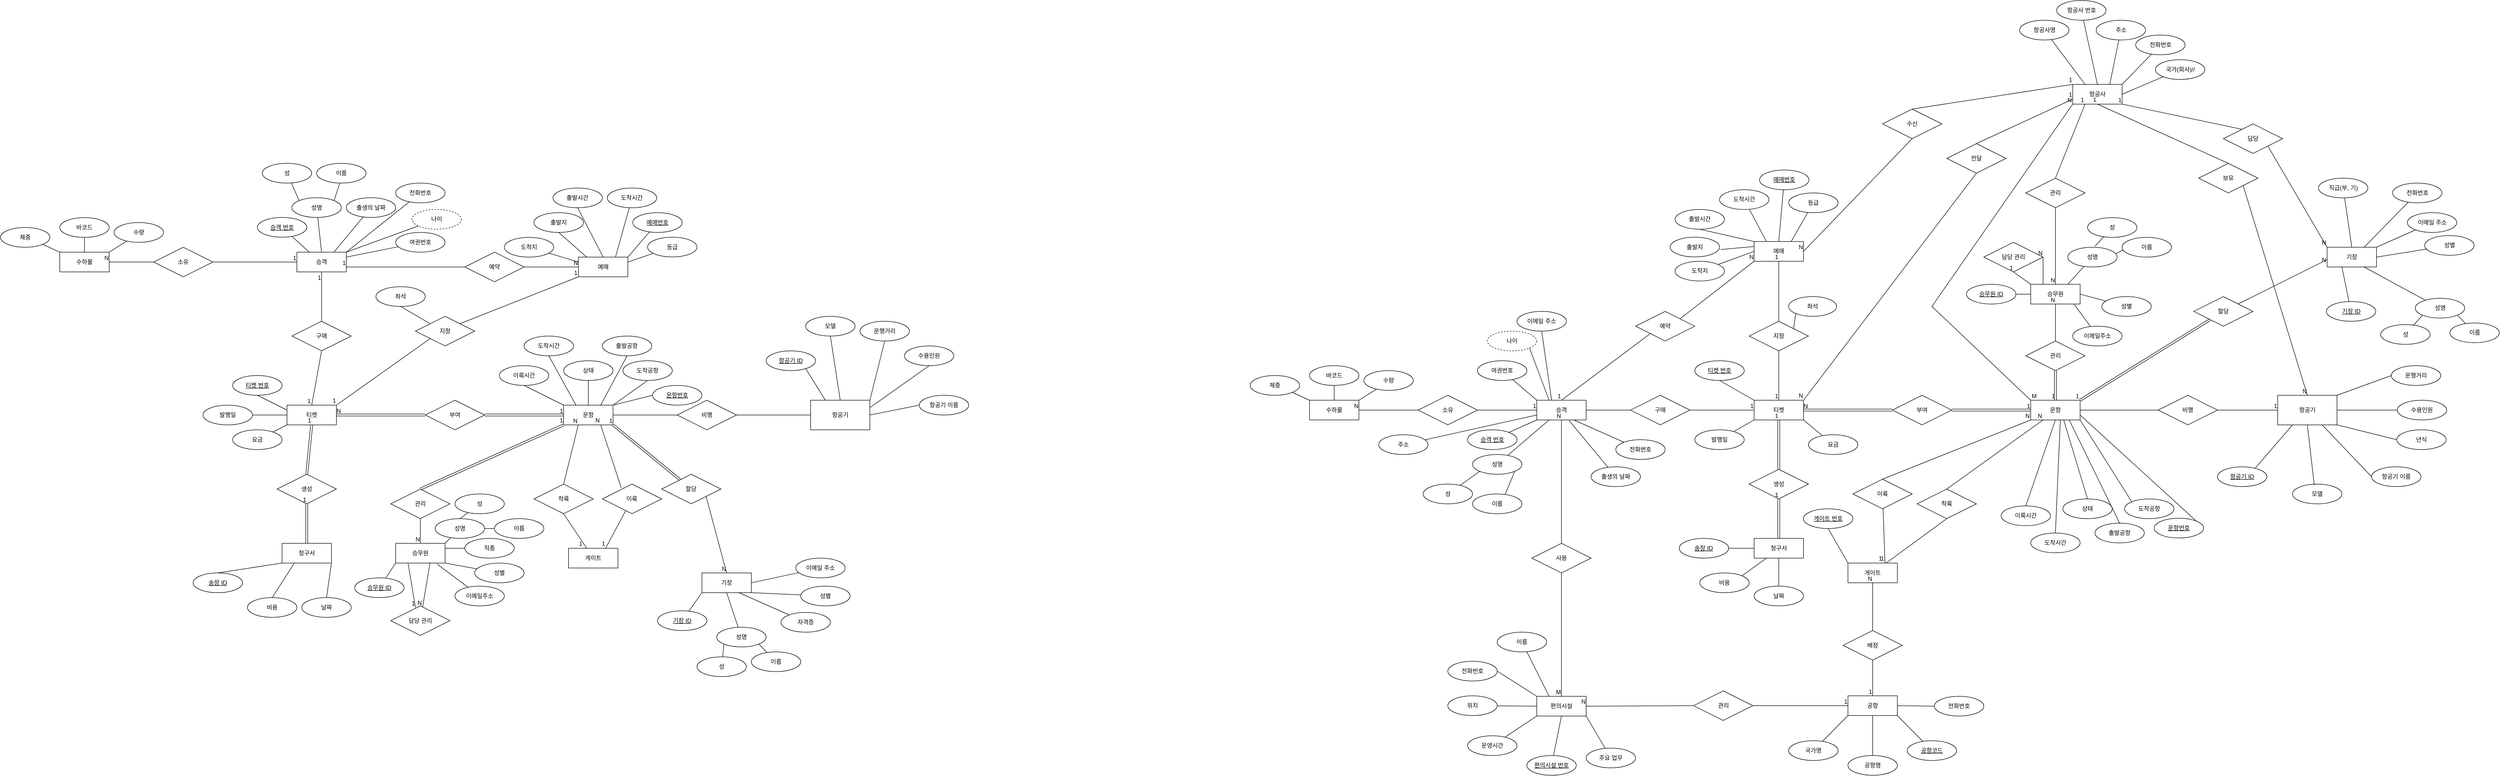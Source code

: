 <mxfile version="24.4.9" type="github">
  <diagram name="페이지-1" id="geKBbEWEFcXSWuYg8slL">
    <mxGraphModel dx="3327" dy="1857" grid="1" gridSize="10" guides="1" tooltips="1" connect="1" arrows="1" fold="1" page="1" pageScale="1" pageWidth="827" pageHeight="1169" math="0" shadow="0">
      <root>
        <mxCell id="0" />
        <mxCell id="1" parent="0" />
        <mxCell id="P_y4aerGXSMcK7ylAQnV-1" value="운항" style="whiteSpace=wrap;html=1;align=center;" parent="1" vertex="1">
          <mxGeometry x="-40" y="440" width="100" height="40" as="geometry" />
        </mxCell>
        <mxCell id="P_y4aerGXSMcK7ylAQnV-2" value="" style="endArrow=none;html=1;rounded=0;entryX=0;entryY=0;entryDx=0;entryDy=0;exitX=0.5;exitY=1;exitDx=0;exitDy=0;" parent="1" source="P_y4aerGXSMcK7ylAQnV-4" target="P_y4aerGXSMcK7ylAQnV-1" edge="1">
          <mxGeometry relative="1" as="geometry">
            <mxPoint x="-120" y="350" as="sourcePoint" />
            <mxPoint x="10" y="430" as="targetPoint" />
          </mxGeometry>
        </mxCell>
        <mxCell id="P_y4aerGXSMcK7ylAQnV-4" value="이룩시간" style="ellipse;whiteSpace=wrap;html=1;align=center;" parent="1" vertex="1">
          <mxGeometry x="-170" y="360" width="100" height="40" as="geometry" />
        </mxCell>
        <mxCell id="P_y4aerGXSMcK7ylAQnV-5" value="" style="endArrow=none;html=1;rounded=0;entryX=0.25;entryY=0;entryDx=0;entryDy=0;exitX=0.5;exitY=1;exitDx=0;exitDy=0;" parent="1" source="P_y4aerGXSMcK7ylAQnV-6" target="P_y4aerGXSMcK7ylAQnV-1" edge="1">
          <mxGeometry relative="1" as="geometry">
            <mxPoint x="-60" y="270" as="sourcePoint" />
            <mxPoint x="90" y="410" as="targetPoint" />
          </mxGeometry>
        </mxCell>
        <mxCell id="P_y4aerGXSMcK7ylAQnV-6" value="도착시간" style="ellipse;whiteSpace=wrap;html=1;align=center;" parent="1" vertex="1">
          <mxGeometry x="-120" y="300" width="100" height="40" as="geometry" />
        </mxCell>
        <mxCell id="P_y4aerGXSMcK7ylAQnV-7" value="" style="endArrow=none;html=1;rounded=0;entryX=0.5;entryY=0;entryDx=0;entryDy=0;exitX=0.5;exitY=1;exitDx=0;exitDy=0;" parent="1" source="P_y4aerGXSMcK7ylAQnV-8" target="P_y4aerGXSMcK7ylAQnV-1" edge="1">
          <mxGeometry relative="1" as="geometry">
            <mxPoint x="20" y="340" as="sourcePoint" />
            <mxPoint x="100" y="430" as="targetPoint" />
          </mxGeometry>
        </mxCell>
        <mxCell id="P_y4aerGXSMcK7ylAQnV-8" value="상태" style="ellipse;whiteSpace=wrap;html=1;align=center;" parent="1" vertex="1">
          <mxGeometry x="-40" y="350" width="100" height="40" as="geometry" />
        </mxCell>
        <mxCell id="P_y4aerGXSMcK7ylAQnV-9" value="" style="endArrow=none;html=1;rounded=0;entryX=0.75;entryY=0;entryDx=0;entryDy=0;exitX=0.5;exitY=1;exitDx=0;exitDy=0;" parent="1" source="P_y4aerGXSMcK7ylAQnV-10" target="P_y4aerGXSMcK7ylAQnV-1" edge="1">
          <mxGeometry relative="1" as="geometry">
            <mxPoint x="120" y="310" as="sourcePoint" />
            <mxPoint x="35" y="420" as="targetPoint" />
          </mxGeometry>
        </mxCell>
        <mxCell id="P_y4aerGXSMcK7ylAQnV-10" value="출발공항" style="ellipse;whiteSpace=wrap;html=1;align=center;" parent="1" vertex="1">
          <mxGeometry x="38.45" y="300" width="100" height="40" as="geometry" />
        </mxCell>
        <mxCell id="P_y4aerGXSMcK7ylAQnV-11" value="" style="endArrow=none;html=1;rounded=0;entryX=1;entryY=0;entryDx=0;entryDy=0;exitX=0.5;exitY=1;exitDx=0;exitDy=0;" parent="1" source="P_y4aerGXSMcK7ylAQnV-12" target="P_y4aerGXSMcK7ylAQnV-1" edge="1">
          <mxGeometry relative="1" as="geometry">
            <mxPoint x="185" y="370" as="sourcePoint" />
            <mxPoint x="70" y="480" as="targetPoint" />
          </mxGeometry>
        </mxCell>
        <mxCell id="P_y4aerGXSMcK7ylAQnV-12" value="도착공항" style="ellipse;whiteSpace=wrap;html=1;align=center;" parent="1" vertex="1">
          <mxGeometry x="80" y="350" width="100" height="40" as="geometry" />
        </mxCell>
        <mxCell id="P_y4aerGXSMcK7ylAQnV-13" value="" style="endArrow=none;html=1;rounded=0;entryX=1;entryY=0;entryDx=0;entryDy=0;exitX=0;exitY=0.5;exitDx=0;exitDy=0;" parent="1" source="P_y4aerGXSMcK7ylAQnV-138" target="P_y4aerGXSMcK7ylAQnV-1" edge="1">
          <mxGeometry relative="1" as="geometry">
            <mxPoint x="180" y="380" as="sourcePoint" />
            <mxPoint x="140" y="520" as="targetPoint" />
          </mxGeometry>
        </mxCell>
        <mxCell id="P_y4aerGXSMcK7ylAQnV-20" value="" style="endArrow=none;html=1;rounded=0;entryX=0;entryY=0.5;entryDx=0;entryDy=0;exitX=1;exitY=0.5;exitDx=0;exitDy=0;" parent="1" source="P_y4aerGXSMcK7ylAQnV-1" target="P_y4aerGXSMcK7ylAQnV-73" edge="1">
          <mxGeometry relative="1" as="geometry">
            <mxPoint x="60" y="460" as="sourcePoint" />
            <mxPoint x="220" y="460" as="targetPoint" />
          </mxGeometry>
        </mxCell>
        <mxCell id="P_y4aerGXSMcK7ylAQnV-21" value="항공기" style="whiteSpace=wrap;html=1;" parent="1" vertex="1">
          <mxGeometry x="460" y="430" width="120" height="60" as="geometry" />
        </mxCell>
        <mxCell id="P_y4aerGXSMcK7ylAQnV-23" value="" style="endArrow=none;html=1;rounded=0;entryX=0;entryY=0.5;entryDx=0;entryDy=0;exitX=1;exitY=0.5;exitDx=0;exitDy=0;" parent="1" source="P_y4aerGXSMcK7ylAQnV-73" target="P_y4aerGXSMcK7ylAQnV-21" edge="1">
          <mxGeometry relative="1" as="geometry">
            <mxPoint x="300" y="460" as="sourcePoint" />
            <mxPoint x="460" y="459.58" as="targetPoint" />
          </mxGeometry>
        </mxCell>
        <mxCell id="P_y4aerGXSMcK7ylAQnV-24" value="" style="endArrow=none;html=1;rounded=0;entryX=0.25;entryY=0;entryDx=0;entryDy=0;exitX=0.5;exitY=1;exitDx=0;exitDy=0;" parent="1" target="P_y4aerGXSMcK7ylAQnV-21" edge="1">
          <mxGeometry relative="1" as="geometry">
            <mxPoint x="440" y="350" as="sourcePoint" />
            <mxPoint x="540" y="390" as="targetPoint" />
          </mxGeometry>
        </mxCell>
        <mxCell id="P_y4aerGXSMcK7ylAQnV-26" value="모델" style="ellipse;whiteSpace=wrap;html=1;align=center;" parent="1" vertex="1">
          <mxGeometry x="450" y="260" width="100" height="40" as="geometry" />
        </mxCell>
        <mxCell id="P_y4aerGXSMcK7ylAQnV-27" value="" style="endArrow=none;html=1;rounded=0;entryX=0.5;entryY=0;entryDx=0;entryDy=0;exitX=0.5;exitY=1;exitDx=0;exitDy=0;" parent="1" source="P_y4aerGXSMcK7ylAQnV-26" target="P_y4aerGXSMcK7ylAQnV-21" edge="1">
          <mxGeometry relative="1" as="geometry">
            <mxPoint x="440" y="350" as="sourcePoint" />
            <mxPoint x="500" y="440" as="targetPoint" />
          </mxGeometry>
        </mxCell>
        <mxCell id="P_y4aerGXSMcK7ylAQnV-28" value="" style="endArrow=none;html=1;rounded=0;entryX=1;entryY=0;entryDx=0;entryDy=0;exitX=0.5;exitY=1;exitDx=0;exitDy=0;" parent="1" source="P_y4aerGXSMcK7ylAQnV-31" target="P_y4aerGXSMcK7ylAQnV-21" edge="1">
          <mxGeometry relative="1" as="geometry">
            <mxPoint x="630" y="360" as="sourcePoint" />
            <mxPoint x="510" y="450" as="targetPoint" />
          </mxGeometry>
        </mxCell>
        <mxCell id="P_y4aerGXSMcK7ylAQnV-31" value="운행거리" style="ellipse;whiteSpace=wrap;html=1;align=center;" parent="1" vertex="1">
          <mxGeometry x="560" y="270" width="100" height="40" as="geometry" />
        </mxCell>
        <mxCell id="P_y4aerGXSMcK7ylAQnV-32" value="" style="endArrow=none;html=1;rounded=0;entryX=1;entryY=0.25;entryDx=0;entryDy=0;exitX=0.5;exitY=1;exitDx=0;exitDy=0;" parent="1" source="P_y4aerGXSMcK7ylAQnV-33" target="P_y4aerGXSMcK7ylAQnV-21" edge="1">
          <mxGeometry relative="1" as="geometry">
            <mxPoint x="700" y="360" as="sourcePoint" />
            <mxPoint x="520" y="460" as="targetPoint" />
          </mxGeometry>
        </mxCell>
        <mxCell id="P_y4aerGXSMcK7ylAQnV-33" value="수용인원" style="ellipse;whiteSpace=wrap;html=1;align=center;" parent="1" vertex="1">
          <mxGeometry x="650" y="320" width="100" height="40" as="geometry" />
        </mxCell>
        <mxCell id="P_y4aerGXSMcK7ylAQnV-34" value="" style="endArrow=none;html=1;rounded=0;entryX=1;entryY=0.5;entryDx=0;entryDy=0;exitX=0;exitY=0.5;exitDx=0;exitDy=0;" parent="1" source="P_y4aerGXSMcK7ylAQnV-35" target="P_y4aerGXSMcK7ylAQnV-21" edge="1">
          <mxGeometry relative="1" as="geometry">
            <mxPoint x="680" y="440" as="sourcePoint" />
            <mxPoint x="530" y="470" as="targetPoint" />
          </mxGeometry>
        </mxCell>
        <mxCell id="P_y4aerGXSMcK7ylAQnV-35" value="항공기 이름" style="ellipse;whiteSpace=wrap;html=1;align=center;" parent="1" vertex="1">
          <mxGeometry x="680" y="420" width="100" height="40" as="geometry" />
        </mxCell>
        <mxCell id="P_y4aerGXSMcK7ylAQnV-39" value="" style="shape=link;html=1;rounded=0;entryX=1;entryY=1;entryDx=0;entryDy=0;" parent="1" source="P_y4aerGXSMcK7ylAQnV-72" target="P_y4aerGXSMcK7ylAQnV-1" edge="1">
          <mxGeometry relative="1" as="geometry">
            <mxPoint x="190" y="590" as="sourcePoint" />
            <mxPoint x="250" y="550" as="targetPoint" />
          </mxGeometry>
        </mxCell>
        <mxCell id="P_y4aerGXSMcK7ylAQnV-40" value="1" style="resizable=0;html=1;whiteSpace=wrap;align=right;verticalAlign=bottom;" parent="P_y4aerGXSMcK7ylAQnV-39" connectable="0" vertex="1">
          <mxGeometry x="1" relative="1" as="geometry" />
        </mxCell>
        <mxCell id="P_y4aerGXSMcK7ylAQnV-44" value="" style="endArrow=none;html=1;rounded=0;exitX=1;exitY=1;exitDx=0;exitDy=0;entryX=0.5;entryY=0;entryDx=0;entryDy=0;" parent="1" source="P_y4aerGXSMcK7ylAQnV-72" target="P_y4aerGXSMcK7ylAQnV-46" edge="1">
          <mxGeometry relative="1" as="geometry">
            <mxPoint x="230" y="630" as="sourcePoint" />
            <mxPoint x="280" y="770" as="targetPoint" />
          </mxGeometry>
        </mxCell>
        <mxCell id="P_y4aerGXSMcK7ylAQnV-45" value="N" style="resizable=0;html=1;whiteSpace=wrap;align=right;verticalAlign=bottom;" parent="P_y4aerGXSMcK7ylAQnV-44" connectable="0" vertex="1">
          <mxGeometry x="1" relative="1" as="geometry">
            <mxPoint as="offset" />
          </mxGeometry>
        </mxCell>
        <mxCell id="P_y4aerGXSMcK7ylAQnV-46" value="기장" style="whiteSpace=wrap;html=1;align=center;" parent="1" vertex="1">
          <mxGeometry x="240" y="780" width="100" height="40" as="geometry" />
        </mxCell>
        <mxCell id="P_y4aerGXSMcK7ylAQnV-48" value="" style="endArrow=none;html=1;rounded=0;exitX=1;exitY=0.5;exitDx=0;exitDy=0;" parent="1" source="P_y4aerGXSMcK7ylAQnV-46" target="P_y4aerGXSMcK7ylAQnV-49" edge="1">
          <mxGeometry relative="1" as="geometry">
            <mxPoint x="390" y="840" as="sourcePoint" />
            <mxPoint x="450" y="770" as="targetPoint" />
          </mxGeometry>
        </mxCell>
        <mxCell id="P_y4aerGXSMcK7ylAQnV-49" value="이메일 주소" style="ellipse;whiteSpace=wrap;html=1;align=center;" parent="1" vertex="1">
          <mxGeometry x="430" y="750" width="100" height="40" as="geometry" />
        </mxCell>
        <mxCell id="P_y4aerGXSMcK7ylAQnV-50" value="" style="endArrow=none;html=1;rounded=0;exitX=1;exitY=1;exitDx=0;exitDy=0;" parent="1" source="P_y4aerGXSMcK7ylAQnV-46" target="P_y4aerGXSMcK7ylAQnV-53" edge="1">
          <mxGeometry relative="1" as="geometry">
            <mxPoint x="350" y="810" as="sourcePoint" />
            <mxPoint x="440.68" y="826.712" as="targetPoint" />
          </mxGeometry>
        </mxCell>
        <mxCell id="P_y4aerGXSMcK7ylAQnV-52" value="" style="endArrow=none;html=1;rounded=0;exitX=0.75;exitY=1;exitDx=0;exitDy=0;" parent="1" source="P_y4aerGXSMcK7ylAQnV-46" target="P_y4aerGXSMcK7ylAQnV-55" edge="1">
          <mxGeometry relative="1" as="geometry">
            <mxPoint x="360" y="820" as="sourcePoint" />
            <mxPoint x="410" y="860" as="targetPoint" />
          </mxGeometry>
        </mxCell>
        <mxCell id="P_y4aerGXSMcK7ylAQnV-53" value="성별" style="ellipse;whiteSpace=wrap;html=1;align=center;" parent="1" vertex="1">
          <mxGeometry x="440.0" y="806.712" width="100" height="40" as="geometry" />
        </mxCell>
        <mxCell id="P_y4aerGXSMcK7ylAQnV-55" value="자격증" style="ellipse;whiteSpace=wrap;html=1;align=center;" parent="1" vertex="1">
          <mxGeometry x="400" y="860" width="100" height="40" as="geometry" />
        </mxCell>
        <mxCell id="P_y4aerGXSMcK7ylAQnV-56" value="" style="endArrow=none;html=1;rounded=0;exitX=0.5;exitY=1;exitDx=0;exitDy=0;" parent="1" source="P_y4aerGXSMcK7ylAQnV-46" target="P_y4aerGXSMcK7ylAQnV-57" edge="1">
          <mxGeometry relative="1" as="geometry">
            <mxPoint x="370" y="830" as="sourcePoint" />
            <mxPoint x="320" y="910" as="targetPoint" />
          </mxGeometry>
        </mxCell>
        <mxCell id="P_y4aerGXSMcK7ylAQnV-57" value="성명" style="ellipse;whiteSpace=wrap;html=1;align=center;" parent="1" vertex="1">
          <mxGeometry x="270" y="890" width="100" height="40" as="geometry" />
        </mxCell>
        <mxCell id="P_y4aerGXSMcK7ylAQnV-58" value="" style="endArrow=none;html=1;rounded=0;exitX=0;exitY=1;exitDx=0;exitDy=0;" parent="1" source="P_y4aerGXSMcK7ylAQnV-57" target="P_y4aerGXSMcK7ylAQnV-59" edge="1">
          <mxGeometry relative="1" as="geometry">
            <mxPoint x="380" y="840" as="sourcePoint" />
            <mxPoint x="280" y="970" as="targetPoint" />
          </mxGeometry>
        </mxCell>
        <mxCell id="P_y4aerGXSMcK7ylAQnV-59" value="성" style="ellipse;whiteSpace=wrap;html=1;align=center;" parent="1" vertex="1">
          <mxGeometry x="230" y="950" width="100" height="40" as="geometry" />
        </mxCell>
        <mxCell id="P_y4aerGXSMcK7ylAQnV-60" value="" style="endArrow=none;html=1;rounded=0;exitX=1;exitY=1;exitDx=0;exitDy=0;" parent="1" source="P_y4aerGXSMcK7ylAQnV-57" target="P_y4aerGXSMcK7ylAQnV-61" edge="1">
          <mxGeometry relative="1" as="geometry">
            <mxPoint x="390" y="850" as="sourcePoint" />
            <mxPoint x="390" y="960" as="targetPoint" />
          </mxGeometry>
        </mxCell>
        <mxCell id="P_y4aerGXSMcK7ylAQnV-61" value="이름" style="ellipse;whiteSpace=wrap;html=1;align=center;" parent="1" vertex="1">
          <mxGeometry x="340" y="940" width="100" height="40" as="geometry" />
        </mxCell>
        <mxCell id="P_y4aerGXSMcK7ylAQnV-62" value="" style="endArrow=none;html=1;rounded=0;exitX=0;exitY=1;exitDx=0;exitDy=0;" parent="1" source="P_y4aerGXSMcK7ylAQnV-46" target="P_y4aerGXSMcK7ylAQnV-136" edge="1">
          <mxGeometry relative="1" as="geometry">
            <mxPoint x="400" y="860" as="sourcePoint" />
            <mxPoint x="226.8" y="850.569" as="targetPoint" />
          </mxGeometry>
        </mxCell>
        <mxCell id="P_y4aerGXSMcK7ylAQnV-66" value="" style="endArrow=none;html=1;rounded=0;entryX=0.296;entryY=1.007;entryDx=0;entryDy=0;entryPerimeter=0;exitX=0.5;exitY=0;exitDx=0;exitDy=0;" parent="1" source="P_y4aerGXSMcK7ylAQnV-71" target="P_y4aerGXSMcK7ylAQnV-1" edge="1">
          <mxGeometry relative="1" as="geometry">
            <mxPoint x="-40" y="600" as="sourcePoint" />
            <mxPoint x="120" y="600" as="targetPoint" />
          </mxGeometry>
        </mxCell>
        <mxCell id="P_y4aerGXSMcK7ylAQnV-67" value="N" style="resizable=0;html=1;whiteSpace=wrap;align=right;verticalAlign=bottom;" parent="P_y4aerGXSMcK7ylAQnV-66" connectable="0" vertex="1">
          <mxGeometry x="1" relative="1" as="geometry" />
        </mxCell>
        <mxCell id="P_y4aerGXSMcK7ylAQnV-68" value="" style="endArrow=none;html=1;rounded=0;entryX=0.75;entryY=1;entryDx=0;entryDy=0;exitX=0.317;exitY=0.12;exitDx=0;exitDy=0;exitPerimeter=0;" parent="1" source="P_y4aerGXSMcK7ylAQnV-76" target="P_y4aerGXSMcK7ylAQnV-1" edge="1">
          <mxGeometry relative="1" as="geometry">
            <mxPoint x="70" y="600" as="sourcePoint" />
            <mxPoint y="490" as="targetPoint" />
          </mxGeometry>
        </mxCell>
        <mxCell id="P_y4aerGXSMcK7ylAQnV-69" value="N" style="resizable=0;html=1;whiteSpace=wrap;align=right;verticalAlign=bottom;" parent="P_y4aerGXSMcK7ylAQnV-68" connectable="0" vertex="1">
          <mxGeometry x="1" relative="1" as="geometry" />
        </mxCell>
        <mxCell id="P_y4aerGXSMcK7ylAQnV-71" value="착륙" style="shape=rhombus;perimeter=rhombusPerimeter;whiteSpace=wrap;html=1;align=center;" parent="1" vertex="1">
          <mxGeometry x="-100" y="600" width="120" height="60" as="geometry" />
        </mxCell>
        <mxCell id="P_y4aerGXSMcK7ylAQnV-72" value="할당" style="shape=rhombus;perimeter=rhombusPerimeter;whiteSpace=wrap;html=1;align=center;" parent="1" vertex="1">
          <mxGeometry x="158.45" y="580" width="120" height="60" as="geometry" />
        </mxCell>
        <mxCell id="P_y4aerGXSMcK7ylAQnV-73" value="비행" style="shape=rhombus;perimeter=rhombusPerimeter;whiteSpace=wrap;html=1;align=center;" parent="1" vertex="1">
          <mxGeometry x="190" y="430" width="120" height="60" as="geometry" />
        </mxCell>
        <mxCell id="P_y4aerGXSMcK7ylAQnV-76" value="이륙" style="shape=rhombus;perimeter=rhombusPerimeter;whiteSpace=wrap;html=1;align=center;" parent="1" vertex="1">
          <mxGeometry x="38.45" y="600" width="120" height="60" as="geometry" />
        </mxCell>
        <mxCell id="P_y4aerGXSMcK7ylAQnV-77" value="" style="endArrow=none;html=1;rounded=0;exitX=0.5;exitY=1;exitDx=0;exitDy=0;" parent="1" source="P_y4aerGXSMcK7ylAQnV-71" target="P_y4aerGXSMcK7ylAQnV-79" edge="1">
          <mxGeometry relative="1" as="geometry">
            <mxPoint x="10" y="680" as="sourcePoint" />
            <mxPoint x="-10" y="750" as="targetPoint" />
          </mxGeometry>
        </mxCell>
        <mxCell id="P_y4aerGXSMcK7ylAQnV-78" value="1" style="resizable=0;html=1;whiteSpace=wrap;align=right;verticalAlign=bottom;" parent="P_y4aerGXSMcK7ylAQnV-77" connectable="0" vertex="1">
          <mxGeometry x="1" relative="1" as="geometry">
            <mxPoint x="-7" as="offset" />
          </mxGeometry>
        </mxCell>
        <mxCell id="P_y4aerGXSMcK7ylAQnV-79" value="게이트" style="whiteSpace=wrap;html=1;align=center;" parent="1" vertex="1">
          <mxGeometry x="-30" y="730" width="100" height="40" as="geometry" />
        </mxCell>
        <mxCell id="P_y4aerGXSMcK7ylAQnV-80" value="" style="endArrow=none;html=1;rounded=0;entryX=0.75;entryY=0;entryDx=0;entryDy=0;" parent="1" source="P_y4aerGXSMcK7ylAQnV-76" target="P_y4aerGXSMcK7ylAQnV-79" edge="1">
          <mxGeometry relative="1" as="geometry">
            <mxPoint x="10" y="680" as="sourcePoint" />
            <mxPoint x="170" y="680" as="targetPoint" />
          </mxGeometry>
        </mxCell>
        <mxCell id="P_y4aerGXSMcK7ylAQnV-81" value="1" style="resizable=0;html=1;whiteSpace=wrap;align=right;verticalAlign=bottom;" parent="P_y4aerGXSMcK7ylAQnV-80" connectable="0" vertex="1">
          <mxGeometry x="1" relative="1" as="geometry" />
        </mxCell>
        <mxCell id="P_y4aerGXSMcK7ylAQnV-90" value="관리" style="shape=rhombus;perimeter=rhombusPerimeter;whiteSpace=wrap;html=1;align=center;" parent="1" vertex="1">
          <mxGeometry x="-390" y="610" width="120" height="60" as="geometry" />
        </mxCell>
        <mxCell id="P_y4aerGXSMcK7ylAQnV-91" value="" style="shape=link;html=1;rounded=0;exitX=0.5;exitY=0;exitDx=0;exitDy=0;entryX=0;entryY=1;entryDx=0;entryDy=0;" parent="1" source="P_y4aerGXSMcK7ylAQnV-90" target="P_y4aerGXSMcK7ylAQnV-1" edge="1">
          <mxGeometry relative="1" as="geometry">
            <mxPoint x="-140" y="640" as="sourcePoint" />
            <mxPoint x="20" y="640" as="targetPoint" />
          </mxGeometry>
        </mxCell>
        <mxCell id="P_y4aerGXSMcK7ylAQnV-92" value="1" style="resizable=0;html=1;whiteSpace=wrap;align=right;verticalAlign=bottom;" parent="P_y4aerGXSMcK7ylAQnV-91" connectable="0" vertex="1">
          <mxGeometry x="1" relative="1" as="geometry" />
        </mxCell>
        <mxCell id="P_y4aerGXSMcK7ylAQnV-93" value="" style="shape=link;html=1;rounded=0;entryX=0;entryY=0.5;entryDx=0;entryDy=0;exitX=1;exitY=0.5;exitDx=0;exitDy=0;" parent="1" source="P_y4aerGXSMcK7ylAQnV-118" target="P_y4aerGXSMcK7ylAQnV-1" edge="1">
          <mxGeometry relative="1" as="geometry">
            <mxPoint x="-200" y="460" as="sourcePoint" />
            <mxPoint x="-30" y="490" as="targetPoint" />
          </mxGeometry>
        </mxCell>
        <mxCell id="P_y4aerGXSMcK7ylAQnV-94" value="1" style="resizable=0;html=1;whiteSpace=wrap;align=right;verticalAlign=bottom;" parent="P_y4aerGXSMcK7ylAQnV-93" connectable="0" vertex="1">
          <mxGeometry x="1" relative="1" as="geometry" />
        </mxCell>
        <mxCell id="P_y4aerGXSMcK7ylAQnV-95" value="" style="endArrow=none;html=1;rounded=0;exitX=0.5;exitY=1;exitDx=0;exitDy=0;" parent="1" source="P_y4aerGXSMcK7ylAQnV-90" target="P_y4aerGXSMcK7ylAQnV-97" edge="1">
          <mxGeometry relative="1" as="geometry">
            <mxPoint x="-330" y="670" as="sourcePoint" />
            <mxPoint x="-330" y="740" as="targetPoint" />
          </mxGeometry>
        </mxCell>
        <mxCell id="P_y4aerGXSMcK7ylAQnV-96" value="N" style="resizable=0;html=1;whiteSpace=wrap;align=right;verticalAlign=bottom;" parent="P_y4aerGXSMcK7ylAQnV-95" connectable="0" vertex="1">
          <mxGeometry x="1" relative="1" as="geometry" />
        </mxCell>
        <mxCell id="P_y4aerGXSMcK7ylAQnV-97" value="승무원" style="whiteSpace=wrap;html=1;align=center;" parent="1" vertex="1">
          <mxGeometry x="-380" y="720" width="100" height="40" as="geometry" />
        </mxCell>
        <mxCell id="P_y4aerGXSMcK7ylAQnV-98" value="" style="endArrow=none;html=1;rounded=0;exitX=1;exitY=0;exitDx=0;exitDy=0;" parent="1" source="P_y4aerGXSMcK7ylAQnV-97" target="P_y4aerGXSMcK7ylAQnV-99" edge="1">
          <mxGeometry relative="1" as="geometry">
            <mxPoint x="-270" y="720" as="sourcePoint" />
            <mxPoint x="-250" y="690" as="targetPoint" />
          </mxGeometry>
        </mxCell>
        <mxCell id="P_y4aerGXSMcK7ylAQnV-99" value="성명" style="ellipse;whiteSpace=wrap;html=1;align=center;" parent="1" vertex="1">
          <mxGeometry x="-300" y="670" width="100" height="40" as="geometry" />
        </mxCell>
        <mxCell id="P_y4aerGXSMcK7ylAQnV-100" value="" style="endArrow=none;html=1;rounded=0;exitX=0.5;exitY=0;exitDx=0;exitDy=0;" parent="1" source="P_y4aerGXSMcK7ylAQnV-99" target="P_y4aerGXSMcK7ylAQnV-101" edge="1">
          <mxGeometry relative="1" as="geometry">
            <mxPoint x="-310" y="770" as="sourcePoint" />
            <mxPoint x="-220" y="640" as="targetPoint" />
          </mxGeometry>
        </mxCell>
        <mxCell id="P_y4aerGXSMcK7ylAQnV-101" value="성" style="ellipse;whiteSpace=wrap;html=1;align=center;" parent="1" vertex="1">
          <mxGeometry x="-260" y="620" width="100" height="40" as="geometry" />
        </mxCell>
        <mxCell id="P_y4aerGXSMcK7ylAQnV-102" value="" style="endArrow=none;html=1;rounded=0;exitX=1;exitY=0.5;exitDx=0;exitDy=0;" parent="1" source="P_y4aerGXSMcK7ylAQnV-99" target="P_y4aerGXSMcK7ylAQnV-103" edge="1">
          <mxGeometry relative="1" as="geometry">
            <mxPoint x="-300" y="780" as="sourcePoint" />
            <mxPoint x="-150" y="690" as="targetPoint" />
          </mxGeometry>
        </mxCell>
        <mxCell id="P_y4aerGXSMcK7ylAQnV-103" value="이름" style="ellipse;whiteSpace=wrap;html=1;align=center;" parent="1" vertex="1">
          <mxGeometry x="-180" y="670" width="100" height="40" as="geometry" />
        </mxCell>
        <mxCell id="P_y4aerGXSMcK7ylAQnV-104" value="" style="endArrow=none;html=1;rounded=0;exitX=1;exitY=0.25;exitDx=0;exitDy=0;" parent="1" source="P_y4aerGXSMcK7ylAQnV-97" target="P_y4aerGXSMcK7ylAQnV-105" edge="1">
          <mxGeometry relative="1" as="geometry">
            <mxPoint x="-290" y="790" as="sourcePoint" />
            <mxPoint x="-190" y="730" as="targetPoint" />
          </mxGeometry>
        </mxCell>
        <mxCell id="P_y4aerGXSMcK7ylAQnV-105" value="직종" style="ellipse;whiteSpace=wrap;html=1;align=center;" parent="1" vertex="1">
          <mxGeometry x="-240" y="710" width="100" height="40" as="geometry" />
        </mxCell>
        <mxCell id="P_y4aerGXSMcK7ylAQnV-106" value="" style="endArrow=none;html=1;rounded=0;exitX=1;exitY=1;exitDx=0;exitDy=0;" parent="1" source="P_y4aerGXSMcK7ylAQnV-97" target="P_y4aerGXSMcK7ylAQnV-107" edge="1">
          <mxGeometry relative="1" as="geometry">
            <mxPoint x="-280" y="800" as="sourcePoint" />
            <mxPoint x="-200" y="770" as="targetPoint" />
          </mxGeometry>
        </mxCell>
        <mxCell id="P_y4aerGXSMcK7ylAQnV-107" value="성별" style="ellipse;whiteSpace=wrap;html=1;align=center;" parent="1" vertex="1">
          <mxGeometry x="-220" y="760" width="100" height="40" as="geometry" />
        </mxCell>
        <mxCell id="P_y4aerGXSMcK7ylAQnV-108" value="" style="endArrow=none;html=1;rounded=0;exitX=0.834;exitY=1.041;exitDx=0;exitDy=0;exitPerimeter=0;" parent="1" source="P_y4aerGXSMcK7ylAQnV-97" target="P_y4aerGXSMcK7ylAQnV-109" edge="1">
          <mxGeometry relative="1" as="geometry">
            <mxPoint x="-270" y="810" as="sourcePoint" />
            <mxPoint x="-210" y="820" as="targetPoint" />
          </mxGeometry>
        </mxCell>
        <mxCell id="P_y4aerGXSMcK7ylAQnV-109" value="이메일주소" style="ellipse;whiteSpace=wrap;html=1;align=center;" parent="1" vertex="1">
          <mxGeometry x="-260" y="806.71" width="100" height="40" as="geometry" />
        </mxCell>
        <mxCell id="P_y4aerGXSMcK7ylAQnV-110" value="" style="endArrow=none;html=1;rounded=0;exitX=0.696;exitY=0.972;exitDx=0;exitDy=0;exitPerimeter=0;" parent="1" source="P_y4aerGXSMcK7ylAQnV-97" target="P_y4aerGXSMcK7ylAQnV-115" edge="1">
          <mxGeometry relative="1" as="geometry">
            <mxPoint x="-310" y="840" as="sourcePoint" />
            <mxPoint x="-310" y="840" as="targetPoint" />
          </mxGeometry>
        </mxCell>
        <mxCell id="P_y4aerGXSMcK7ylAQnV-111" value="N" style="resizable=0;html=1;whiteSpace=wrap;align=right;verticalAlign=bottom;" parent="P_y4aerGXSMcK7ylAQnV-110" connectable="0" vertex="1">
          <mxGeometry x="1" relative="1" as="geometry" />
        </mxCell>
        <mxCell id="P_y4aerGXSMcK7ylAQnV-112" value="" style="endArrow=none;html=1;rounded=0;exitX=0.25;exitY=1;exitDx=0;exitDy=0;entryX=0.417;entryY=0.055;entryDx=0;entryDy=0;entryPerimeter=0;" parent="1" source="P_y4aerGXSMcK7ylAQnV-97" target="P_y4aerGXSMcK7ylAQnV-115" edge="1">
          <mxGeometry relative="1" as="geometry">
            <mxPoint x="-390" y="830" as="sourcePoint" />
            <mxPoint x="-350" y="840" as="targetPoint" />
          </mxGeometry>
        </mxCell>
        <mxCell id="P_y4aerGXSMcK7ylAQnV-113" value="1" style="resizable=0;html=1;whiteSpace=wrap;align=right;verticalAlign=bottom;" parent="P_y4aerGXSMcK7ylAQnV-112" connectable="0" vertex="1">
          <mxGeometry x="1" relative="1" as="geometry" />
        </mxCell>
        <mxCell id="P_y4aerGXSMcK7ylAQnV-115" value="담당 관리" style="shape=rhombus;perimeter=rhombusPerimeter;whiteSpace=wrap;html=1;align=center;" parent="1" vertex="1">
          <mxGeometry x="-390" y="846.71" width="120" height="60" as="geometry" />
        </mxCell>
        <mxCell id="P_y4aerGXSMcK7ylAQnV-116" value="" style="endArrow=none;html=1;rounded=0;exitX=0;exitY=1;exitDx=0;exitDy=0;" parent="1" source="P_y4aerGXSMcK7ylAQnV-97" target="P_y4aerGXSMcK7ylAQnV-135" edge="1">
          <mxGeometry relative="1" as="geometry">
            <mxPoint x="-287" y="772" as="sourcePoint" />
            <mxPoint x="-395.436" y="780.867" as="targetPoint" />
          </mxGeometry>
        </mxCell>
        <mxCell id="P_y4aerGXSMcK7ylAQnV-118" value="부여" style="shape=rhombus;perimeter=rhombusPerimeter;whiteSpace=wrap;html=1;align=center;" parent="1" vertex="1">
          <mxGeometry x="-320" y="430" width="120" height="60" as="geometry" />
        </mxCell>
        <mxCell id="P_y4aerGXSMcK7ylAQnV-121" value="" style="shape=link;html=1;rounded=0;exitX=0;exitY=0.5;exitDx=0;exitDy=0;entryX=1;entryY=0.5;entryDx=0;entryDy=0;" parent="1" source="P_y4aerGXSMcK7ylAQnV-118" target="P_y4aerGXSMcK7ylAQnV-123" edge="1">
          <mxGeometry relative="1" as="geometry">
            <mxPoint x="-400" y="450" as="sourcePoint" />
            <mxPoint x="-490" y="460" as="targetPoint" />
          </mxGeometry>
        </mxCell>
        <mxCell id="P_y4aerGXSMcK7ylAQnV-122" value="N" style="resizable=0;html=1;whiteSpace=wrap;align=right;verticalAlign=bottom;" parent="P_y4aerGXSMcK7ylAQnV-121" connectable="0" vertex="1">
          <mxGeometry x="1" relative="1" as="geometry">
            <mxPoint x="10" as="offset" />
          </mxGeometry>
        </mxCell>
        <mxCell id="P_y4aerGXSMcK7ylAQnV-123" value="티켓" style="whiteSpace=wrap;html=1;align=center;" parent="1" vertex="1">
          <mxGeometry x="-600" y="440" width="100" height="40" as="geometry" />
        </mxCell>
        <mxCell id="P_y4aerGXSMcK7ylAQnV-124" value="" style="endArrow=none;html=1;rounded=0;exitX=0;exitY=0.25;exitDx=0;exitDy=0;entryX=0.5;entryY=1;entryDx=0;entryDy=0;" parent="1" source="P_y4aerGXSMcK7ylAQnV-123" target="P_y4aerGXSMcK7ylAQnV-132" edge="1">
          <mxGeometry relative="1" as="geometry">
            <mxPoint x="-690" y="400" as="sourcePoint" />
            <mxPoint x="-638.435" y="424.272" as="targetPoint" />
          </mxGeometry>
        </mxCell>
        <mxCell id="P_y4aerGXSMcK7ylAQnV-129" value="" style="endArrow=none;html=1;rounded=0;exitX=0;exitY=0.5;exitDx=0;exitDy=0;" parent="1" source="P_y4aerGXSMcK7ylAQnV-123" target="P_y4aerGXSMcK7ylAQnV-131" edge="1">
          <mxGeometry relative="1" as="geometry">
            <mxPoint x="-600" y="460" as="sourcePoint" />
            <mxPoint x="-680" y="460" as="targetPoint" />
          </mxGeometry>
        </mxCell>
        <mxCell id="P_y4aerGXSMcK7ylAQnV-131" value="발행일" style="ellipse;whiteSpace=wrap;html=1;align=center;" parent="1" vertex="1">
          <mxGeometry x="-770" y="440" width="100" height="40" as="geometry" />
        </mxCell>
        <mxCell id="P_y4aerGXSMcK7ylAQnV-132" value="티켓 번호" style="ellipse;whiteSpace=wrap;html=1;align=center;fontStyle=4;" parent="1" vertex="1">
          <mxGeometry x="-710" y="380" width="100" height="40" as="geometry" />
        </mxCell>
        <mxCell id="P_y4aerGXSMcK7ylAQnV-133" value="" style="endArrow=none;html=1;rounded=0;exitX=0;exitY=1;exitDx=0;exitDy=0;" parent="1" source="P_y4aerGXSMcK7ylAQnV-123" target="P_y4aerGXSMcK7ylAQnV-134" edge="1">
          <mxGeometry relative="1" as="geometry">
            <mxPoint x="-580" y="470" as="sourcePoint" />
            <mxPoint x="-660" y="510" as="targetPoint" />
          </mxGeometry>
        </mxCell>
        <mxCell id="P_y4aerGXSMcK7ylAQnV-134" value="요금" style="ellipse;whiteSpace=wrap;html=1;align=center;" parent="1" vertex="1">
          <mxGeometry x="-710" y="490" width="100" height="40" as="geometry" />
        </mxCell>
        <mxCell id="P_y4aerGXSMcK7ylAQnV-135" value="승무원 ID" style="ellipse;whiteSpace=wrap;html=1;align=center;fontStyle=4;" parent="1" vertex="1">
          <mxGeometry x="-462.996" y="789.997" width="100" height="40" as="geometry" />
        </mxCell>
        <mxCell id="P_y4aerGXSMcK7ylAQnV-136" value="기장 ID" style="ellipse;whiteSpace=wrap;html=1;align=center;fontStyle=4;" parent="1" vertex="1">
          <mxGeometry x="150.0" y="856.709" width="100" height="40" as="geometry" />
        </mxCell>
        <mxCell id="P_y4aerGXSMcK7ylAQnV-137" value="항공기 ID" style="ellipse;whiteSpace=wrap;html=1;align=center;fontStyle=4;" parent="1" vertex="1">
          <mxGeometry x="370" y="330" width="100" height="40" as="geometry" />
        </mxCell>
        <mxCell id="P_y4aerGXSMcK7ylAQnV-138" value="운항번호" style="ellipse;whiteSpace=wrap;html=1;align=center;fontStyle=4;" parent="1" vertex="1">
          <mxGeometry x="140" y="400" width="100" height="40" as="geometry" />
        </mxCell>
        <mxCell id="P_y4aerGXSMcK7ylAQnV-140" value="생성" style="shape=rhombus;perimeter=rhombusPerimeter;whiteSpace=wrap;html=1;align=center;" parent="1" vertex="1">
          <mxGeometry x="-620" y="580" width="120" height="60" as="geometry" />
        </mxCell>
        <mxCell id="P_y4aerGXSMcK7ylAQnV-141" value="" style="shape=link;html=1;rounded=0;entryX=0.5;entryY=1;entryDx=0;entryDy=0;exitX=0.5;exitY=0;exitDx=0;exitDy=0;" parent="1" source="P_y4aerGXSMcK7ylAQnV-140" target="P_y4aerGXSMcK7ylAQnV-123" edge="1">
          <mxGeometry relative="1" as="geometry">
            <mxPoint x="-580" y="570" as="sourcePoint" />
            <mxPoint x="-420" y="570" as="targetPoint" />
          </mxGeometry>
        </mxCell>
        <mxCell id="P_y4aerGXSMcK7ylAQnV-142" value="1" style="resizable=0;html=1;whiteSpace=wrap;align=right;verticalAlign=bottom;" parent="P_y4aerGXSMcK7ylAQnV-141" connectable="0" vertex="1">
          <mxGeometry x="1" relative="1" as="geometry" />
        </mxCell>
        <mxCell id="P_y4aerGXSMcK7ylAQnV-143" value="" style="shape=link;html=1;rounded=0;entryX=0.5;entryY=1;entryDx=0;entryDy=0;exitX=0.5;exitY=0;exitDx=0;exitDy=0;" parent="1" source="P_y4aerGXSMcK7ylAQnV-145" target="P_y4aerGXSMcK7ylAQnV-140" edge="1">
          <mxGeometry relative="1" as="geometry">
            <mxPoint x="-560" y="710" as="sourcePoint" />
            <mxPoint x="-540" y="490" as="targetPoint" />
          </mxGeometry>
        </mxCell>
        <mxCell id="P_y4aerGXSMcK7ylAQnV-144" value="1" style="resizable=0;html=1;whiteSpace=wrap;align=right;verticalAlign=bottom;" parent="P_y4aerGXSMcK7ylAQnV-143" connectable="0" vertex="1">
          <mxGeometry x="1" relative="1" as="geometry" />
        </mxCell>
        <mxCell id="P_y4aerGXSMcK7ylAQnV-145" value="청구서" style="whiteSpace=wrap;html=1;align=center;" parent="1" vertex="1">
          <mxGeometry x="-610" y="720" width="100" height="40" as="geometry" />
        </mxCell>
        <mxCell id="P_y4aerGXSMcK7ylAQnV-147" value="" style="endArrow=none;html=1;rounded=0;entryX=1;entryY=1;entryDx=0;entryDy=0;exitX=0.5;exitY=0;exitDx=0;exitDy=0;" parent="1" source="P_y4aerGXSMcK7ylAQnV-148" target="P_y4aerGXSMcK7ylAQnV-145" edge="1">
          <mxGeometry relative="1" as="geometry">
            <mxPoint x="-510" y="820" as="sourcePoint" />
            <mxPoint x="-420" y="720" as="targetPoint" />
          </mxGeometry>
        </mxCell>
        <mxCell id="P_y4aerGXSMcK7ylAQnV-148" value="날짜" style="ellipse;whiteSpace=wrap;html=1;align=center;" parent="1" vertex="1">
          <mxGeometry x="-570" y="830" width="100" height="40" as="geometry" />
        </mxCell>
        <mxCell id="P_y4aerGXSMcK7ylAQnV-149" value="" style="endArrow=none;html=1;rounded=0;entryX=0.25;entryY=1;entryDx=0;entryDy=0;exitX=0.5;exitY=0;exitDx=0;exitDy=0;" parent="1" source="P_y4aerGXSMcK7ylAQnV-150" target="P_y4aerGXSMcK7ylAQnV-145" edge="1">
          <mxGeometry relative="1" as="geometry">
            <mxPoint x="-620" y="820" as="sourcePoint" />
            <mxPoint x="-620" y="760" as="targetPoint" />
          </mxGeometry>
        </mxCell>
        <mxCell id="P_y4aerGXSMcK7ylAQnV-150" value="비용" style="ellipse;whiteSpace=wrap;html=1;align=center;" parent="1" vertex="1">
          <mxGeometry x="-680" y="830" width="100" height="40" as="geometry" />
        </mxCell>
        <mxCell id="P_y4aerGXSMcK7ylAQnV-151" value="" style="endArrow=none;html=1;rounded=0;entryX=0;entryY=1;entryDx=0;entryDy=0;exitX=0.5;exitY=0;exitDx=0;exitDy=0;" parent="1" source="P_y4aerGXSMcK7ylAQnV-153" target="P_y4aerGXSMcK7ylAQnV-145" edge="1">
          <mxGeometry relative="1" as="geometry">
            <mxPoint x="-730" y="765" as="sourcePoint" />
            <mxPoint x="-720" y="695" as="targetPoint" />
          </mxGeometry>
        </mxCell>
        <mxCell id="P_y4aerGXSMcK7ylAQnV-153" value="송장 ID" style="ellipse;whiteSpace=wrap;html=1;align=center;fontStyle=4;" parent="1" vertex="1">
          <mxGeometry x="-790" y="780" width="100" height="40" as="geometry" />
        </mxCell>
        <mxCell id="P_y4aerGXSMcK7ylAQnV-154" value="" style="endArrow=none;html=1;rounded=0;entryX=0.5;entryY=0;entryDx=0;entryDy=0;exitX=0.5;exitY=1;exitDx=0;exitDy=0;" parent="1" source="P_y4aerGXSMcK7ylAQnV-156" target="P_y4aerGXSMcK7ylAQnV-123" edge="1">
          <mxGeometry relative="1" as="geometry">
            <mxPoint x="-540" y="330" as="sourcePoint" />
            <mxPoint x="-350" y="350" as="targetPoint" />
          </mxGeometry>
        </mxCell>
        <mxCell id="P_y4aerGXSMcK7ylAQnV-155" value="1" style="resizable=0;html=1;whiteSpace=wrap;align=right;verticalAlign=bottom;" parent="P_y4aerGXSMcK7ylAQnV-154" connectable="0" vertex="1">
          <mxGeometry x="1" relative="1" as="geometry" />
        </mxCell>
        <mxCell id="P_y4aerGXSMcK7ylAQnV-156" value="구매" style="shape=rhombus;perimeter=rhombusPerimeter;whiteSpace=wrap;html=1;align=center;" parent="1" vertex="1">
          <mxGeometry x="-590" y="270" width="120" height="60" as="geometry" />
        </mxCell>
        <mxCell id="P_y4aerGXSMcK7ylAQnV-157" value="" style="endArrow=none;html=1;rounded=0;exitX=0.5;exitY=0;exitDx=0;exitDy=0;" parent="1" source="P_y4aerGXSMcK7ylAQnV-156" target="P_y4aerGXSMcK7ylAQnV-159" edge="1">
          <mxGeometry relative="1" as="geometry">
            <mxPoint x="-480" y="300" as="sourcePoint" />
            <mxPoint x="-530" y="180" as="targetPoint" />
          </mxGeometry>
        </mxCell>
        <mxCell id="P_y4aerGXSMcK7ylAQnV-158" value="1" style="resizable=0;html=1;whiteSpace=wrap;align=right;verticalAlign=bottom;direction=south;" parent="P_y4aerGXSMcK7ylAQnV-157" connectable="0" vertex="1">
          <mxGeometry x="1" relative="1" as="geometry">
            <mxPoint y="20" as="offset" />
          </mxGeometry>
        </mxCell>
        <mxCell id="P_y4aerGXSMcK7ylAQnV-159" value="승객" style="whiteSpace=wrap;html=1;align=center;" parent="1" vertex="1">
          <mxGeometry x="-580" y="130" width="100" height="40" as="geometry" />
        </mxCell>
        <mxCell id="P_y4aerGXSMcK7ylAQnV-163" value="" style="endArrow=none;html=1;rounded=0;exitX=0.25;exitY=0;exitDx=0;exitDy=0;" parent="1" source="P_y4aerGXSMcK7ylAQnV-159" target="P_y4aerGXSMcK7ylAQnV-165" edge="1">
          <mxGeometry relative="1" as="geometry">
            <mxPoint x="-520" y="180" as="sourcePoint" />
            <mxPoint x="-580.288" y="79.619" as="targetPoint" />
          </mxGeometry>
        </mxCell>
        <mxCell id="P_y4aerGXSMcK7ylAQnV-165" value="승객 번호" style="ellipse;whiteSpace=wrap;html=1;align=center;fontStyle=4;" parent="1" vertex="1">
          <mxGeometry x="-659.998" y="59.619" width="100" height="40" as="geometry" />
        </mxCell>
        <mxCell id="P_y4aerGXSMcK7ylAQnV-166" value="" style="endArrow=none;html=1;rounded=0;exitX=0.5;exitY=0;exitDx=0;exitDy=0;" parent="1" source="P_y4aerGXSMcK7ylAQnV-159" target="P_y4aerGXSMcK7ylAQnV-167" edge="1">
          <mxGeometry relative="1" as="geometry">
            <mxPoint x="-550" y="110" as="sourcePoint" />
            <mxPoint x="-530" y="70" as="targetPoint" />
          </mxGeometry>
        </mxCell>
        <mxCell id="P_y4aerGXSMcK7ylAQnV-167" value="성명" style="ellipse;whiteSpace=wrap;html=1;align=center;" parent="1" vertex="1">
          <mxGeometry x="-590" y="19.62" width="100" height="40" as="geometry" />
        </mxCell>
        <mxCell id="P_y4aerGXSMcK7ylAQnV-170" value="" style="endArrow=none;html=1;rounded=0;exitX=0;exitY=0;exitDx=0;exitDy=0;" parent="1" source="P_y4aerGXSMcK7ylAQnV-167" target="P_y4aerGXSMcK7ylAQnV-171" edge="1">
          <mxGeometry relative="1" as="geometry">
            <mxPoint x="-520" y="140" as="sourcePoint" />
            <mxPoint x="-600" y="-30" as="targetPoint" />
          </mxGeometry>
        </mxCell>
        <mxCell id="P_y4aerGXSMcK7ylAQnV-171" value="성" style="ellipse;whiteSpace=wrap;html=1;align=center;" parent="1" vertex="1">
          <mxGeometry x="-650" y="-50" width="100" height="40" as="geometry" />
        </mxCell>
        <mxCell id="P_y4aerGXSMcK7ylAQnV-172" value="" style="endArrow=none;html=1;rounded=0;entryX=1;entryY=0;entryDx=0;entryDy=0;" parent="1" target="P_y4aerGXSMcK7ylAQnV-167" edge="1">
          <mxGeometry relative="1" as="geometry">
            <mxPoint x="-490" y="-20" as="sourcePoint" />
            <mxPoint x="-518" y="80" as="targetPoint" />
          </mxGeometry>
        </mxCell>
        <mxCell id="P_y4aerGXSMcK7ylAQnV-173" value="이름" style="ellipse;whiteSpace=wrap;html=1;align=center;" parent="1" vertex="1">
          <mxGeometry x="-540" y="-50" width="100" height="40" as="geometry" />
        </mxCell>
        <mxCell id="P_y4aerGXSMcK7ylAQnV-174" value="" style="endArrow=none;html=1;rounded=0;exitX=0.75;exitY=0;exitDx=0;exitDy=0;" parent="1" source="P_y4aerGXSMcK7ylAQnV-159" target="P_y4aerGXSMcK7ylAQnV-175" edge="1">
          <mxGeometry relative="1" as="geometry">
            <mxPoint x="-500" y="160" as="sourcePoint" />
            <mxPoint x="-450" y="70" as="targetPoint" />
          </mxGeometry>
        </mxCell>
        <mxCell id="P_y4aerGXSMcK7ylAQnV-175" value="출생의 날짜" style="ellipse;whiteSpace=wrap;html=1;align=center;" parent="1" vertex="1">
          <mxGeometry x="-480" y="19.62" width="100" height="40" as="geometry" />
        </mxCell>
        <mxCell id="P_y4aerGXSMcK7ylAQnV-176" value="" style="endArrow=none;html=1;rounded=0;exitX=1;exitY=0;exitDx=0;exitDy=0;" parent="1" source="P_y4aerGXSMcK7ylAQnV-159" target="P_y4aerGXSMcK7ylAQnV-177" edge="1">
          <mxGeometry relative="1" as="geometry">
            <mxPoint x="-490" y="170" as="sourcePoint" />
            <mxPoint x="-330" y="30" as="targetPoint" />
          </mxGeometry>
        </mxCell>
        <mxCell id="P_y4aerGXSMcK7ylAQnV-177" value="전화번호" style="ellipse;whiteSpace=wrap;html=1;align=center;" parent="1" vertex="1">
          <mxGeometry x="-380" y="-10" width="100" height="40" as="geometry" />
        </mxCell>
        <mxCell id="P_y4aerGXSMcK7ylAQnV-178" value="" style="endArrow=none;html=1;rounded=0;" parent="1" target="P_y4aerGXSMcK7ylAQnV-181" edge="1">
          <mxGeometry relative="1" as="geometry">
            <mxPoint x="-480" y="130" as="sourcePoint" />
            <mxPoint x="-296.997" y="63.453" as="targetPoint" />
          </mxGeometry>
        </mxCell>
        <mxCell id="P_y4aerGXSMcK7ylAQnV-181" value="나이" style="ellipse;whiteSpace=wrap;html=1;align=center;dashed=1;" parent="1" vertex="1">
          <mxGeometry x="-346.997" y="43.453" width="100" height="40" as="geometry" />
        </mxCell>
        <mxCell id="P_y4aerGXSMcK7ylAQnV-182" value="" style="endArrow=none;html=1;rounded=0;exitX=1;exitY=0.25;exitDx=0;exitDy=0;" parent="1" source="P_y4aerGXSMcK7ylAQnV-159" target="P_y4aerGXSMcK7ylAQnV-183" edge="1">
          <mxGeometry relative="1" as="geometry">
            <mxPoint x="-470" y="190" as="sourcePoint" />
            <mxPoint x="-330" y="110" as="targetPoint" />
          </mxGeometry>
        </mxCell>
        <mxCell id="P_y4aerGXSMcK7ylAQnV-183" value="여권번호" style="ellipse;whiteSpace=wrap;html=1;align=center;" parent="1" vertex="1">
          <mxGeometry x="-380" y="90" width="100" height="40" as="geometry" />
        </mxCell>
        <mxCell id="P_y4aerGXSMcK7ylAQnV-184" value="" style="endArrow=none;html=1;rounded=0;entryX=1;entryY=0.75;entryDx=0;entryDy=0;exitX=0;exitY=0.5;exitDx=0;exitDy=0;" parent="1" source="P_y4aerGXSMcK7ylAQnV-201" target="P_y4aerGXSMcK7ylAQnV-159" edge="1">
          <mxGeometry relative="1" as="geometry">
            <mxPoint x="-240" y="160" as="sourcePoint" />
            <mxPoint x="-190" y="190" as="targetPoint" />
          </mxGeometry>
        </mxCell>
        <mxCell id="P_y4aerGXSMcK7ylAQnV-185" value="1" style="resizable=0;html=1;whiteSpace=wrap;align=right;verticalAlign=bottom;" parent="P_y4aerGXSMcK7ylAQnV-184" connectable="0" vertex="1">
          <mxGeometry x="1" relative="1" as="geometry" />
        </mxCell>
        <mxCell id="P_y4aerGXSMcK7ylAQnV-187" value="" style="endArrow=none;html=1;rounded=0;entryX=0;entryY=0.5;entryDx=0;entryDy=0;exitX=1;exitY=0.5;exitDx=0;exitDy=0;" parent="1" source="P_y4aerGXSMcK7ylAQnV-189" target="P_y4aerGXSMcK7ylAQnV-159" edge="1">
          <mxGeometry relative="1" as="geometry">
            <mxPoint x="-740" y="150" as="sourcePoint" />
            <mxPoint x="-810" y="160" as="targetPoint" />
          </mxGeometry>
        </mxCell>
        <mxCell id="P_y4aerGXSMcK7ylAQnV-188" value="1" style="resizable=0;html=1;whiteSpace=wrap;align=right;verticalAlign=bottom;" parent="P_y4aerGXSMcK7ylAQnV-187" connectable="0" vertex="1">
          <mxGeometry x="1" relative="1" as="geometry" />
        </mxCell>
        <mxCell id="P_y4aerGXSMcK7ylAQnV-189" value="소유" style="shape=rhombus;perimeter=rhombusPerimeter;whiteSpace=wrap;html=1;align=center;" parent="1" vertex="1">
          <mxGeometry x="-870" y="120" width="120" height="60" as="geometry" />
        </mxCell>
        <mxCell id="P_y4aerGXSMcK7ylAQnV-192" value="수하물" style="whiteSpace=wrap;html=1;align=center;" parent="1" vertex="1">
          <mxGeometry x="-1060" y="130.0" width="100" height="40" as="geometry" />
        </mxCell>
        <mxCell id="P_y4aerGXSMcK7ylAQnV-193" value="" style="endArrow=none;html=1;rounded=0;entryX=1;entryY=0.5;entryDx=0;entryDy=0;exitX=0;exitY=0.5;exitDx=0;exitDy=0;" parent="1" source="P_y4aerGXSMcK7ylAQnV-189" target="P_y4aerGXSMcK7ylAQnV-192" edge="1">
          <mxGeometry relative="1" as="geometry">
            <mxPoint x="-950" y="180" as="sourcePoint" />
            <mxPoint x="-790" y="180" as="targetPoint" />
          </mxGeometry>
        </mxCell>
        <mxCell id="P_y4aerGXSMcK7ylAQnV-194" value="N" style="resizable=0;html=1;whiteSpace=wrap;align=right;verticalAlign=bottom;" parent="P_y4aerGXSMcK7ylAQnV-193" connectable="0" vertex="1">
          <mxGeometry x="1" relative="1" as="geometry" />
        </mxCell>
        <mxCell id="P_y4aerGXSMcK7ylAQnV-195" value="" style="endArrow=none;html=1;rounded=0;exitX=1;exitY=0;exitDx=0;exitDy=0;entryX=0.252;entryY=0.946;entryDx=0;entryDy=0;entryPerimeter=0;" parent="1" source="P_y4aerGXSMcK7ylAQnV-192" target="P_y4aerGXSMcK7ylAQnV-196" edge="1">
          <mxGeometry relative="1" as="geometry">
            <mxPoint x="-950" y="180" as="sourcePoint" />
            <mxPoint x="-900" y="90" as="targetPoint" />
          </mxGeometry>
        </mxCell>
        <mxCell id="P_y4aerGXSMcK7ylAQnV-196" value="수량" style="ellipse;whiteSpace=wrap;html=1;align=center;" parent="1" vertex="1">
          <mxGeometry x="-950" y="70.0" width="100" height="40" as="geometry" />
        </mxCell>
        <mxCell id="P_y4aerGXSMcK7ylAQnV-197" value="" style="endArrow=none;html=1;rounded=0;exitX=0.5;exitY=0;exitDx=0;exitDy=0;entryX=0.5;entryY=1;entryDx=0;entryDy=0;" parent="1" source="P_y4aerGXSMcK7ylAQnV-192" target="P_y4aerGXSMcK7ylAQnV-198" edge="1">
          <mxGeometry relative="1" as="geometry">
            <mxPoint x="-950" y="140" as="sourcePoint" />
            <mxPoint x="-1010" y="80" as="targetPoint" />
          </mxGeometry>
        </mxCell>
        <mxCell id="P_y4aerGXSMcK7ylAQnV-198" value="바코드" style="ellipse;whiteSpace=wrap;html=1;align=center;" parent="1" vertex="1">
          <mxGeometry x="-1060" y="60.0" width="100" height="40" as="geometry" />
        </mxCell>
        <mxCell id="P_y4aerGXSMcK7ylAQnV-199" value="" style="endArrow=none;html=1;rounded=0;exitX=0;exitY=0;exitDx=0;exitDy=0;entryX=1;entryY=1;entryDx=0;entryDy=0;" parent="1" source="P_y4aerGXSMcK7ylAQnV-192" target="P_y4aerGXSMcK7ylAQnV-200" edge="1">
          <mxGeometry relative="1" as="geometry">
            <mxPoint x="-940" y="150" as="sourcePoint" />
            <mxPoint x="-1130" y="100" as="targetPoint" />
          </mxGeometry>
        </mxCell>
        <mxCell id="P_y4aerGXSMcK7ylAQnV-200" value="체중" style="ellipse;whiteSpace=wrap;html=1;align=center;" parent="1" vertex="1">
          <mxGeometry x="-1180" y="80.0" width="100" height="40" as="geometry" />
        </mxCell>
        <mxCell id="P_y4aerGXSMcK7ylAQnV-201" value="예약" style="shape=rhombus;perimeter=rhombusPerimeter;whiteSpace=wrap;html=1;align=center;" parent="1" vertex="1">
          <mxGeometry x="-240" y="130" width="120" height="60" as="geometry" />
        </mxCell>
        <mxCell id="P_y4aerGXSMcK7ylAQnV-203" value="" style="endArrow=none;html=1;rounded=0;exitX=1;exitY=0.5;exitDx=0;exitDy=0;" parent="1" source="P_y4aerGXSMcK7ylAQnV-201" target="P_y4aerGXSMcK7ylAQnV-205" edge="1">
          <mxGeometry relative="1" as="geometry">
            <mxPoint x="-60" y="170" as="sourcePoint" />
            <mxPoint x="40" y="160" as="targetPoint" />
          </mxGeometry>
        </mxCell>
        <mxCell id="P_y4aerGXSMcK7ylAQnV-204" value="N" style="resizable=0;html=1;whiteSpace=wrap;align=right;verticalAlign=bottom;" parent="P_y4aerGXSMcK7ylAQnV-203" connectable="0" vertex="1">
          <mxGeometry x="1" relative="1" as="geometry" />
        </mxCell>
        <mxCell id="P_y4aerGXSMcK7ylAQnV-205" value="예매" style="whiteSpace=wrap;html=1;align=center;" parent="1" vertex="1">
          <mxGeometry x="-10" y="140.0" width="100" height="40" as="geometry" />
        </mxCell>
        <mxCell id="P_y4aerGXSMcK7ylAQnV-217" value="" style="endArrow=none;html=1;rounded=0;exitX=0;exitY=0.25;exitDx=0;exitDy=0;exitPerimeter=0;" parent="1" source="P_y4aerGXSMcK7ylAQnV-205" target="P_y4aerGXSMcK7ylAQnV-218" edge="1">
          <mxGeometry relative="1" as="geometry">
            <mxPoint x="70" y="200" as="sourcePoint" />
            <mxPoint x="-60" y="120" as="targetPoint" />
          </mxGeometry>
        </mxCell>
        <mxCell id="P_y4aerGXSMcK7ylAQnV-218" value="도착지" style="ellipse;whiteSpace=wrap;html=1;align=center;" parent="1" vertex="1">
          <mxGeometry x="-160" y="100.0" width="100" height="40" as="geometry" />
        </mxCell>
        <mxCell id="P_y4aerGXSMcK7ylAQnV-221" value="" style="endArrow=none;html=1;rounded=0;entryX=0.169;entryY=0.006;entryDx=0;entryDy=0;entryPerimeter=0;exitX=0.5;exitY=1;exitDx=0;exitDy=0;" parent="1" source="P_y4aerGXSMcK7ylAQnV-222" target="P_y4aerGXSMcK7ylAQnV-205" edge="1">
          <mxGeometry relative="1" as="geometry">
            <mxPoint x="-20" y="60" as="sourcePoint" />
            <mxPoint x="-22" y="147" as="targetPoint" />
          </mxGeometry>
        </mxCell>
        <mxCell id="P_y4aerGXSMcK7ylAQnV-222" value="출발지" style="ellipse;whiteSpace=wrap;html=1;align=center;" parent="1" vertex="1">
          <mxGeometry x="-100" y="50" width="100" height="40" as="geometry" />
        </mxCell>
        <mxCell id="P_y4aerGXSMcK7ylAQnV-223" value="" style="endArrow=none;html=1;rounded=0;entryX=0.5;entryY=0;entryDx=0;entryDy=0;exitX=0.5;exitY=1;exitDx=0;exitDy=0;" parent="1" source="P_y4aerGXSMcK7ylAQnV-224" target="P_y4aerGXSMcK7ylAQnV-205" edge="1">
          <mxGeometry relative="1" as="geometry">
            <mxPoint y="30" as="sourcePoint" />
            <mxPoint x="17" y="150" as="targetPoint" />
          </mxGeometry>
        </mxCell>
        <mxCell id="P_y4aerGXSMcK7ylAQnV-224" value="출발시간" style="ellipse;whiteSpace=wrap;html=1;align=center;" parent="1" vertex="1">
          <mxGeometry x="-61.55" width="100" height="40" as="geometry" />
        </mxCell>
        <mxCell id="P_y4aerGXSMcK7ylAQnV-225" value="" style="endArrow=none;html=1;rounded=0;exitX=0.75;exitY=0;exitDx=0;exitDy=0;" parent="1" source="P_y4aerGXSMcK7ylAQnV-205" target="P_y4aerGXSMcK7ylAQnV-226" edge="1">
          <mxGeometry relative="1" as="geometry">
            <mxPoint x="-30" y="110" as="sourcePoint" />
            <mxPoint x="70" y="50" as="targetPoint" />
          </mxGeometry>
        </mxCell>
        <mxCell id="P_y4aerGXSMcK7ylAQnV-226" value="도착시간" style="ellipse;whiteSpace=wrap;html=1;align=center;" parent="1" vertex="1">
          <mxGeometry x="48.45" y="2.274e-13" width="100" height="40" as="geometry" />
        </mxCell>
        <mxCell id="P_y4aerGXSMcK7ylAQnV-228" value="" style="endArrow=none;html=1;rounded=0;exitX=1;exitY=0;exitDx=0;exitDy=0;" parent="1" source="P_y4aerGXSMcK7ylAQnV-205" target="P_y4aerGXSMcK7ylAQnV-230" edge="1">
          <mxGeometry relative="1" as="geometry">
            <mxPoint x="75" y="150" as="sourcePoint" />
            <mxPoint x="150" y="70" as="targetPoint" />
          </mxGeometry>
        </mxCell>
        <mxCell id="P_y4aerGXSMcK7ylAQnV-230" value="예매번호" style="ellipse;whiteSpace=wrap;html=1;align=center;fontStyle=4;" parent="1" vertex="1">
          <mxGeometry x="100" y="50.0" width="100" height="40" as="geometry" />
        </mxCell>
        <mxCell id="P_y4aerGXSMcK7ylAQnV-231" value="" style="endArrow=none;html=1;rounded=0;exitX=1;exitY=0.25;exitDx=0;exitDy=0;" parent="1" source="P_y4aerGXSMcK7ylAQnV-205" target="P_y4aerGXSMcK7ylAQnV-232" edge="1">
          <mxGeometry relative="1" as="geometry">
            <mxPoint x="90" y="150" as="sourcePoint" />
            <mxPoint x="160" y="120" as="targetPoint" />
          </mxGeometry>
        </mxCell>
        <mxCell id="P_y4aerGXSMcK7ylAQnV-232" value="등급" style="ellipse;whiteSpace=wrap;html=1;align=center;" parent="1" vertex="1">
          <mxGeometry x="130" y="99.62" width="100" height="40" as="geometry" />
        </mxCell>
        <mxCell id="P_y4aerGXSMcK7ylAQnV-233" value="" style="endArrow=none;html=1;rounded=0;entryX=0;entryY=1;entryDx=0;entryDy=0;exitX=1;exitY=0;exitDx=0;exitDy=0;" parent="1" source="P_y4aerGXSMcK7ylAQnV-235" target="P_y4aerGXSMcK7ylAQnV-205" edge="1">
          <mxGeometry relative="1" as="geometry">
            <mxPoint x="-220" y="260" as="sourcePoint" />
            <mxPoint x="-10" y="280" as="targetPoint" />
          </mxGeometry>
        </mxCell>
        <mxCell id="P_y4aerGXSMcK7ylAQnV-234" value="1" style="resizable=0;html=1;whiteSpace=wrap;align=right;verticalAlign=bottom;" parent="P_y4aerGXSMcK7ylAQnV-233" connectable="0" vertex="1">
          <mxGeometry x="1" relative="1" as="geometry" />
        </mxCell>
        <mxCell id="P_y4aerGXSMcK7ylAQnV-235" value="지정" style="shape=rhombus;perimeter=rhombusPerimeter;whiteSpace=wrap;html=1;align=center;" parent="1" vertex="1">
          <mxGeometry x="-340" y="260" width="120" height="60" as="geometry" />
        </mxCell>
        <mxCell id="P_y4aerGXSMcK7ylAQnV-236" value="" style="endArrow=none;html=1;rounded=0;entryX=0;entryY=0;entryDx=0;entryDy=0;exitX=0.5;exitY=1;exitDx=0;exitDy=0;" parent="1" source="P_y4aerGXSMcK7ylAQnV-237" target="P_y4aerGXSMcK7ylAQnV-235" edge="1">
          <mxGeometry relative="1" as="geometry">
            <mxPoint x="-350" y="240" as="sourcePoint" />
            <mxPoint x="-150" y="310" as="targetPoint" />
          </mxGeometry>
        </mxCell>
        <mxCell id="P_y4aerGXSMcK7ylAQnV-237" value="좌석" style="ellipse;whiteSpace=wrap;html=1;align=center;" parent="1" vertex="1">
          <mxGeometry x="-420" y="200" width="100" height="40" as="geometry" />
        </mxCell>
        <mxCell id="P_y4aerGXSMcK7ylAQnV-240" value="" style="endArrow=none;html=1;rounded=0;entryX=1;entryY=0;entryDx=0;entryDy=0;exitX=0;exitY=1;exitDx=0;exitDy=0;" parent="1" source="P_y4aerGXSMcK7ylAQnV-235" target="P_y4aerGXSMcK7ylAQnV-123" edge="1">
          <mxGeometry relative="1" as="geometry">
            <mxPoint x="-440" y="350" as="sourcePoint" />
            <mxPoint x="-280" y="350" as="targetPoint" />
          </mxGeometry>
        </mxCell>
        <mxCell id="P_y4aerGXSMcK7ylAQnV-241" value="1" style="resizable=0;html=1;whiteSpace=wrap;align=right;verticalAlign=bottom;" parent="P_y4aerGXSMcK7ylAQnV-240" connectable="0" vertex="1">
          <mxGeometry x="1" relative="1" as="geometry" />
        </mxCell>
        <mxCell id="OF6cTdFt37tzbmLH_Fab-1" value="운항" style="whiteSpace=wrap;html=1;align=center;" parent="1" vertex="1">
          <mxGeometry x="2930" y="430" width="100" height="40" as="geometry" />
        </mxCell>
        <mxCell id="OF6cTdFt37tzbmLH_Fab-2" value="" style="endArrow=none;html=1;rounded=0;entryX=0.5;entryY=1;entryDx=0;entryDy=0;exitX=0.5;exitY=0;exitDx=0;exitDy=0;" parent="1" source="OF6cTdFt37tzbmLH_Fab-3" target="OF6cTdFt37tzbmLH_Fab-1" edge="1">
          <mxGeometry relative="1" as="geometry">
            <mxPoint x="3080" y="600" as="sourcePoint" />
            <mxPoint x="3160" y="690" as="targetPoint" />
          </mxGeometry>
        </mxCell>
        <mxCell id="OF6cTdFt37tzbmLH_Fab-3" value="이룩시간" style="ellipse;whiteSpace=wrap;html=1;align=center;" parent="1" vertex="1">
          <mxGeometry x="2870" y="644.14" width="100" height="40" as="geometry" />
        </mxCell>
        <mxCell id="OF6cTdFt37tzbmLH_Fab-4" value="" style="endArrow=none;html=1;rounded=0;entryX=0.599;entryY=0.992;entryDx=0;entryDy=0;exitX=0.5;exitY=0;exitDx=0;exitDy=0;entryPerimeter=0;" parent="1" source="OF6cTdFt37tzbmLH_Fab-5" target="OF6cTdFt37tzbmLH_Fab-1" edge="1">
          <mxGeometry relative="1" as="geometry">
            <mxPoint x="3140" y="520" as="sourcePoint" />
            <mxPoint x="3185" y="690" as="targetPoint" />
          </mxGeometry>
        </mxCell>
        <mxCell id="OF6cTdFt37tzbmLH_Fab-5" value="도착시간" style="ellipse;whiteSpace=wrap;html=1;align=center;" parent="1" vertex="1">
          <mxGeometry x="2930" y="699.14" width="100" height="40" as="geometry" />
        </mxCell>
        <mxCell id="OF6cTdFt37tzbmLH_Fab-6" value="" style="endArrow=none;html=1;rounded=0;exitX=0.5;exitY=0;exitDx=0;exitDy=0;entryX=0.668;entryY=1.004;entryDx=0;entryDy=0;entryPerimeter=0;" parent="1" source="OF6cTdFt37tzbmLH_Fab-7" target="OF6cTdFt37tzbmLH_Fab-1" edge="1">
          <mxGeometry relative="1" as="geometry">
            <mxPoint x="3220" y="590" as="sourcePoint" />
            <mxPoint x="3210" y="690" as="targetPoint" />
          </mxGeometry>
        </mxCell>
        <mxCell id="OF6cTdFt37tzbmLH_Fab-7" value="상태" style="ellipse;whiteSpace=wrap;html=1;align=center;" parent="1" vertex="1">
          <mxGeometry x="2995" y="630" width="100" height="40" as="geometry" />
        </mxCell>
        <mxCell id="OF6cTdFt37tzbmLH_Fab-8" value="" style="endArrow=none;html=1;rounded=0;exitX=0.5;exitY=0;exitDx=0;exitDy=0;" parent="1" source="OF6cTdFt37tzbmLH_Fab-9" edge="1">
          <mxGeometry relative="1" as="geometry">
            <mxPoint x="3320" y="560" as="sourcePoint" />
            <mxPoint x="3008" y="470" as="targetPoint" />
          </mxGeometry>
        </mxCell>
        <mxCell id="OF6cTdFt37tzbmLH_Fab-9" value="출발공항" style="ellipse;whiteSpace=wrap;html=1;align=center;" parent="1" vertex="1">
          <mxGeometry x="3060" y="679.14" width="100" height="40" as="geometry" />
        </mxCell>
        <mxCell id="OF6cTdFt37tzbmLH_Fab-10" value="" style="endArrow=none;html=1;rounded=0;entryX=1;entryY=1;entryDx=0;entryDy=0;exitX=0;exitY=0;exitDx=0;exitDy=0;" parent="1" source="OF6cTdFt37tzbmLH_Fab-11" target="OF6cTdFt37tzbmLH_Fab-1" edge="1">
          <mxGeometry relative="1" as="geometry">
            <mxPoint x="3385" y="620" as="sourcePoint" />
            <mxPoint x="3260" y="690" as="targetPoint" />
          </mxGeometry>
        </mxCell>
        <mxCell id="OF6cTdFt37tzbmLH_Fab-11" value="도착공항" style="ellipse;whiteSpace=wrap;html=1;align=center;" parent="1" vertex="1">
          <mxGeometry x="3120" y="630" width="100" height="40" as="geometry" />
        </mxCell>
        <mxCell id="OF6cTdFt37tzbmLH_Fab-12" value="" style="endArrow=none;html=1;rounded=0;entryX=1;entryY=0.75;entryDx=0;entryDy=0;exitX=1;exitY=0;exitDx=0;exitDy=0;" parent="1" source="OF6cTdFt37tzbmLH_Fab-95" target="OF6cTdFt37tzbmLH_Fab-1" edge="1">
          <mxGeometry relative="1" as="geometry">
            <mxPoint x="3380" y="630" as="sourcePoint" />
            <mxPoint x="3260" y="690" as="targetPoint" />
          </mxGeometry>
        </mxCell>
        <mxCell id="OF6cTdFt37tzbmLH_Fab-13" value="" style="endArrow=none;html=1;rounded=0;entryX=0;entryY=0.5;entryDx=0;entryDy=0;exitX=1;exitY=0.5;exitDx=0;exitDy=0;" parent="1" source="OF6cTdFt37tzbmLH_Fab-1" target="OF6cTdFt37tzbmLH_Fab-49" edge="1">
          <mxGeometry relative="1" as="geometry">
            <mxPoint x="3030" y="450" as="sourcePoint" />
            <mxPoint x="3190" y="450" as="targetPoint" />
          </mxGeometry>
        </mxCell>
        <mxCell id="OF6cTdFt37tzbmLH_Fab-14" value="항공기" style="whiteSpace=wrap;html=1;" parent="1" vertex="1">
          <mxGeometry x="3430" y="420" width="120" height="60" as="geometry" />
        </mxCell>
        <mxCell id="OF6cTdFt37tzbmLH_Fab-16" value="" style="endArrow=none;html=1;rounded=0;entryX=0.25;entryY=1;entryDx=0;entryDy=0;exitX=0.76;exitY=0.083;exitDx=0;exitDy=0;exitPerimeter=0;" parent="1" source="OF6cTdFt37tzbmLH_Fab-94" target="OF6cTdFt37tzbmLH_Fab-14" edge="1">
          <mxGeometry relative="1" as="geometry">
            <mxPoint x="3410" y="340" as="sourcePoint" />
            <mxPoint x="3510" y="380" as="targetPoint" />
          </mxGeometry>
        </mxCell>
        <mxCell id="OF6cTdFt37tzbmLH_Fab-17" value="모델" style="ellipse;whiteSpace=wrap;html=1;align=center;" parent="1" vertex="1">
          <mxGeometry x="3460" y="600" width="100" height="40" as="geometry" />
        </mxCell>
        <mxCell id="OF6cTdFt37tzbmLH_Fab-18" value="" style="endArrow=none;html=1;rounded=0;entryX=0.5;entryY=1;entryDx=0;entryDy=0;exitX=0.44;exitY=0.042;exitDx=0;exitDy=0;exitPerimeter=0;" parent="1" source="OF6cTdFt37tzbmLH_Fab-17" target="OF6cTdFt37tzbmLH_Fab-14" edge="1">
          <mxGeometry relative="1" as="geometry">
            <mxPoint x="3410" y="340" as="sourcePoint" />
            <mxPoint x="3470" y="430" as="targetPoint" />
          </mxGeometry>
        </mxCell>
        <mxCell id="OF6cTdFt37tzbmLH_Fab-19" value="" style="endArrow=none;html=1;rounded=0;entryX=1;entryY=0;entryDx=0;entryDy=0;exitX=0;exitY=0.5;exitDx=0;exitDy=0;" parent="1" source="OF6cTdFt37tzbmLH_Fab-20" target="OF6cTdFt37tzbmLH_Fab-14" edge="1">
          <mxGeometry relative="1" as="geometry">
            <mxPoint x="3600" y="350" as="sourcePoint" />
            <mxPoint x="3480" y="440" as="targetPoint" />
          </mxGeometry>
        </mxCell>
        <mxCell id="OF6cTdFt37tzbmLH_Fab-20" value="운행거리" style="ellipse;whiteSpace=wrap;html=1;align=center;" parent="1" vertex="1">
          <mxGeometry x="3660" y="360" width="100" height="40" as="geometry" />
        </mxCell>
        <mxCell id="OF6cTdFt37tzbmLH_Fab-21" value="" style="endArrow=none;html=1;rounded=0;entryX=1;entryY=0.5;entryDx=0;entryDy=0;exitX=0;exitY=0.5;exitDx=0;exitDy=0;" parent="1" source="OF6cTdFt37tzbmLH_Fab-22" target="OF6cTdFt37tzbmLH_Fab-14" edge="1">
          <mxGeometry relative="1" as="geometry">
            <mxPoint x="3670" y="350" as="sourcePoint" />
            <mxPoint x="3490" y="450" as="targetPoint" />
          </mxGeometry>
        </mxCell>
        <mxCell id="OF6cTdFt37tzbmLH_Fab-22" value="수용인원" style="ellipse;whiteSpace=wrap;html=1;align=center;" parent="1" vertex="1">
          <mxGeometry x="3672" y="430" width="100" height="40" as="geometry" />
        </mxCell>
        <mxCell id="OF6cTdFt37tzbmLH_Fab-23" value="" style="endArrow=none;html=1;rounded=0;entryX=0.75;entryY=1;entryDx=0;entryDy=0;exitX=0;exitY=0.5;exitDx=0;exitDy=0;" parent="1" source="OF6cTdFt37tzbmLH_Fab-24" target="OF6cTdFt37tzbmLH_Fab-14" edge="1">
          <mxGeometry relative="1" as="geometry">
            <mxPoint x="3650" y="430" as="sourcePoint" />
            <mxPoint x="3500" y="460" as="targetPoint" />
          </mxGeometry>
        </mxCell>
        <mxCell id="OF6cTdFt37tzbmLH_Fab-24" value="항공기 이름" style="ellipse;whiteSpace=wrap;html=1;align=center;" parent="1" vertex="1">
          <mxGeometry x="3620" y="565" width="100" height="40" as="geometry" />
        </mxCell>
        <mxCell id="OF6cTdFt37tzbmLH_Fab-25" value="" style="shape=link;html=1;rounded=0;entryX=1;entryY=0;entryDx=0;entryDy=0;" parent="1" source="OF6cTdFt37tzbmLH_Fab-48" target="OF6cTdFt37tzbmLH_Fab-1" edge="1">
          <mxGeometry relative="1" as="geometry">
            <mxPoint x="3620" y="670.86" as="sourcePoint" />
            <mxPoint x="3490" y="561" as="targetPoint" />
          </mxGeometry>
        </mxCell>
        <mxCell id="OF6cTdFt37tzbmLH_Fab-26" value="1" style="resizable=0;html=1;whiteSpace=wrap;align=right;verticalAlign=bottom;" parent="OF6cTdFt37tzbmLH_Fab-25" connectable="0" vertex="1">
          <mxGeometry x="1" relative="1" as="geometry" />
        </mxCell>
        <mxCell id="OF6cTdFt37tzbmLH_Fab-27" value="" style="endArrow=none;html=1;rounded=0;entryX=0.5;entryY=0;entryDx=0;entryDy=0;" parent="1" source="OF6cTdFt37tzbmLH_Fab-48" target="OF6cTdFt37tzbmLH_Fab-29" edge="1">
          <mxGeometry relative="1" as="geometry">
            <mxPoint x="3660" y="710.86" as="sourcePoint" />
            <mxPoint x="3710" y="850.86" as="targetPoint" />
          </mxGeometry>
        </mxCell>
        <mxCell id="OF6cTdFt37tzbmLH_Fab-28" value="N" style="resizable=0;html=1;whiteSpace=wrap;align=right;verticalAlign=bottom;" parent="OF6cTdFt37tzbmLH_Fab-27" connectable="0" vertex="1">
          <mxGeometry x="1" relative="1" as="geometry">
            <mxPoint x="-50" y="34" as="offset" />
          </mxGeometry>
        </mxCell>
        <mxCell id="OF6cTdFt37tzbmLH_Fab-29" value="기장" style="whiteSpace=wrap;html=1;align=center;" parent="1" vertex="1">
          <mxGeometry x="3530" y="120.0" width="100" height="40" as="geometry" />
        </mxCell>
        <mxCell id="OF6cTdFt37tzbmLH_Fab-30" value="" style="endArrow=none;html=1;rounded=0;exitX=1;exitY=0;exitDx=0;exitDy=0;" parent="1" source="OF6cTdFt37tzbmLH_Fab-29" target="OF6cTdFt37tzbmLH_Fab-31" edge="1">
          <mxGeometry relative="1" as="geometry">
            <mxPoint x="3970" y="-43.67" as="sourcePoint" />
            <mxPoint x="4030" y="-113.67" as="targetPoint" />
          </mxGeometry>
        </mxCell>
        <mxCell id="OF6cTdFt37tzbmLH_Fab-31" value="이메일 주소" style="ellipse;whiteSpace=wrap;html=1;align=center;" parent="1" vertex="1">
          <mxGeometry x="3692.5" y="50.0" width="100" height="40" as="geometry" />
        </mxCell>
        <mxCell id="OF6cTdFt37tzbmLH_Fab-32" value="" style="endArrow=none;html=1;rounded=0;exitX=1;exitY=0.5;exitDx=0;exitDy=0;" parent="1" source="OF6cTdFt37tzbmLH_Fab-29" target="OF6cTdFt37tzbmLH_Fab-34" edge="1">
          <mxGeometry relative="1" as="geometry">
            <mxPoint x="3930" y="-73.67" as="sourcePoint" />
            <mxPoint x="4020.68" y="-56.958" as="targetPoint" />
          </mxGeometry>
        </mxCell>
        <mxCell id="OF6cTdFt37tzbmLH_Fab-34" value="성별" style="ellipse;whiteSpace=wrap;html=1;align=center;" parent="1" vertex="1">
          <mxGeometry x="3727.5" y="96.332" width="100" height="40" as="geometry" />
        </mxCell>
        <mxCell id="OF6cTdFt37tzbmLH_Fab-36" value="" style="endArrow=none;html=1;rounded=0;exitX=0.75;exitY=1;exitDx=0;exitDy=0;" parent="1" source="OF6cTdFt37tzbmLH_Fab-29" target="OF6cTdFt37tzbmLH_Fab-37" edge="1">
          <mxGeometry relative="1" as="geometry">
            <mxPoint x="3975.0" y="-36.55" as="sourcePoint" />
            <mxPoint x="3980" y="53.45" as="targetPoint" />
          </mxGeometry>
        </mxCell>
        <mxCell id="OF6cTdFt37tzbmLH_Fab-37" value="성명" style="ellipse;whiteSpace=wrap;html=1;align=center;" parent="1" vertex="1">
          <mxGeometry x="3708.5" y="223.45" width="100" height="40" as="geometry" />
        </mxCell>
        <mxCell id="OF6cTdFt37tzbmLH_Fab-38" value="" style="endArrow=none;html=1;rounded=0;exitX=0;exitY=1;exitDx=0;exitDy=0;" parent="1" source="OF6cTdFt37tzbmLH_Fab-37" target="OF6cTdFt37tzbmLH_Fab-39" edge="1">
          <mxGeometry relative="1" as="geometry">
            <mxPoint x="3818.5" y="173.45" as="sourcePoint" />
            <mxPoint x="3718.5" y="303.45" as="targetPoint" />
          </mxGeometry>
        </mxCell>
        <mxCell id="OF6cTdFt37tzbmLH_Fab-39" value="성" style="ellipse;whiteSpace=wrap;html=1;align=center;" parent="1" vertex="1">
          <mxGeometry x="3638.5" y="276.74" width="100" height="40" as="geometry" />
        </mxCell>
        <mxCell id="OF6cTdFt37tzbmLH_Fab-40" value="" style="endArrow=none;html=1;rounded=0;exitX=1;exitY=1;exitDx=0;exitDy=0;" parent="1" source="OF6cTdFt37tzbmLH_Fab-37" target="OF6cTdFt37tzbmLH_Fab-41" edge="1">
          <mxGeometry relative="1" as="geometry">
            <mxPoint x="3828.5" y="183.45" as="sourcePoint" />
            <mxPoint x="3828.5" y="293.45" as="targetPoint" />
          </mxGeometry>
        </mxCell>
        <mxCell id="OF6cTdFt37tzbmLH_Fab-41" value="이름" style="ellipse;whiteSpace=wrap;html=1;align=center;" parent="1" vertex="1">
          <mxGeometry x="3778.5" y="273.45" width="100" height="40" as="geometry" />
        </mxCell>
        <mxCell id="OF6cTdFt37tzbmLH_Fab-42" value="" style="endArrow=none;html=1;rounded=0;exitX=0.3;exitY=1;exitDx=0;exitDy=0;exitPerimeter=0;" parent="1" source="OF6cTdFt37tzbmLH_Fab-29" target="OF6cTdFt37tzbmLH_Fab-93" edge="1">
          <mxGeometry relative="1" as="geometry">
            <mxPoint x="3980" y="-23.67" as="sourcePoint" />
            <mxPoint x="3806.8" y="-33.101" as="targetPoint" />
          </mxGeometry>
        </mxCell>
        <mxCell id="OF6cTdFt37tzbmLH_Fab-43" value="" style="endArrow=none;html=1;rounded=0;entryX=0.25;entryY=1;entryDx=0;entryDy=0;exitX=0.5;exitY=0;exitDx=0;exitDy=0;" parent="1" source="OF6cTdFt37tzbmLH_Fab-47" target="OF6cTdFt37tzbmLH_Fab-1" edge="1">
          <mxGeometry relative="1" as="geometry">
            <mxPoint x="2930" y="590" as="sourcePoint" />
            <mxPoint x="3090" y="590" as="targetPoint" />
          </mxGeometry>
        </mxCell>
        <mxCell id="OF6cTdFt37tzbmLH_Fab-44" value="N" style="resizable=0;html=1;whiteSpace=wrap;align=right;verticalAlign=bottom;" parent="OF6cTdFt37tzbmLH_Fab-43" connectable="0" vertex="1">
          <mxGeometry x="1" relative="1" as="geometry" />
        </mxCell>
        <mxCell id="OF6cTdFt37tzbmLH_Fab-45" value="" style="endArrow=none;html=1;rounded=0;entryX=0;entryY=1;entryDx=0;entryDy=0;exitX=0.5;exitY=0;exitDx=0;exitDy=0;" parent="1" source="OF6cTdFt37tzbmLH_Fab-50" target="OF6cTdFt37tzbmLH_Fab-1" edge="1">
          <mxGeometry relative="1" as="geometry">
            <mxPoint x="3060" y="680" as="sourcePoint" />
            <mxPoint x="2970" y="480" as="targetPoint" />
          </mxGeometry>
        </mxCell>
        <mxCell id="OF6cTdFt37tzbmLH_Fab-46" value="N" style="resizable=0;html=1;whiteSpace=wrap;align=right;verticalAlign=bottom;" parent="OF6cTdFt37tzbmLH_Fab-45" connectable="0" vertex="1">
          <mxGeometry x="1" relative="1" as="geometry" />
        </mxCell>
        <mxCell id="OF6cTdFt37tzbmLH_Fab-47" value="착륙" style="shape=rhombus;perimeter=rhombusPerimeter;whiteSpace=wrap;html=1;align=center;" parent="1" vertex="1">
          <mxGeometry x="2700" y="610" width="120" height="60" as="geometry" />
        </mxCell>
        <mxCell id="OF6cTdFt37tzbmLH_Fab-48" value="할당" style="shape=rhombus;perimeter=rhombusPerimeter;whiteSpace=wrap;html=1;align=center;" parent="1" vertex="1">
          <mxGeometry x="3260" y="220.0" width="120" height="60" as="geometry" />
        </mxCell>
        <mxCell id="OF6cTdFt37tzbmLH_Fab-49" value="비행" style="shape=rhombus;perimeter=rhombusPerimeter;whiteSpace=wrap;html=1;align=center;" parent="1" vertex="1">
          <mxGeometry x="3188" y="420" width="120" height="60" as="geometry" />
        </mxCell>
        <mxCell id="OF6cTdFt37tzbmLH_Fab-50" value="이륙" style="shape=rhombus;perimeter=rhombusPerimeter;whiteSpace=wrap;html=1;align=center;" parent="1" vertex="1">
          <mxGeometry x="2570" y="590" width="120" height="60" as="geometry" />
        </mxCell>
        <mxCell id="OF6cTdFt37tzbmLH_Fab-51" value="" style="endArrow=none;html=1;rounded=0;exitX=0.5;exitY=1;exitDx=0;exitDy=0;" parent="1" source="OF6cTdFt37tzbmLH_Fab-47" target="OF6cTdFt37tzbmLH_Fab-53" edge="1">
          <mxGeometry relative="1" as="geometry">
            <mxPoint x="2989.77" y="763.29" as="sourcePoint" />
            <mxPoint x="2969.77" y="833.29" as="targetPoint" />
          </mxGeometry>
        </mxCell>
        <mxCell id="OF6cTdFt37tzbmLH_Fab-52" value="1" style="resizable=0;html=1;whiteSpace=wrap;align=right;verticalAlign=bottom;" parent="OF6cTdFt37tzbmLH_Fab-51" connectable="0" vertex="1">
          <mxGeometry x="1" relative="1" as="geometry">
            <mxPoint x="-7" as="offset" />
          </mxGeometry>
        </mxCell>
        <mxCell id="OF6cTdFt37tzbmLH_Fab-53" value="게이트" style="whiteSpace=wrap;html=1;align=center;" parent="1" vertex="1">
          <mxGeometry x="2560" y="760.0" width="100" height="40" as="geometry" />
        </mxCell>
        <mxCell id="OF6cTdFt37tzbmLH_Fab-54" value="" style="endArrow=none;html=1;rounded=0;entryX=0.75;entryY=0;entryDx=0;entryDy=0;" parent="1" source="OF6cTdFt37tzbmLH_Fab-50" target="OF6cTdFt37tzbmLH_Fab-53" edge="1">
          <mxGeometry relative="1" as="geometry">
            <mxPoint x="2989.77" y="763.29" as="sourcePoint" />
            <mxPoint x="3149.77" y="763.29" as="targetPoint" />
          </mxGeometry>
        </mxCell>
        <mxCell id="OF6cTdFt37tzbmLH_Fab-55" value="1" style="resizable=0;html=1;whiteSpace=wrap;align=right;verticalAlign=bottom;" parent="OF6cTdFt37tzbmLH_Fab-54" connectable="0" vertex="1">
          <mxGeometry x="1" relative="1" as="geometry" />
        </mxCell>
        <mxCell id="OF6cTdFt37tzbmLH_Fab-56" value="관리" style="shape=rhombus;perimeter=rhombusPerimeter;whiteSpace=wrap;html=1;align=center;" parent="1" vertex="1">
          <mxGeometry x="2920" y="310.0" width="120" height="60" as="geometry" />
        </mxCell>
        <mxCell id="OF6cTdFt37tzbmLH_Fab-57" value="" style="shape=link;html=1;rounded=0;entryX=0.5;entryY=0;entryDx=0;entryDy=0;exitX=0.5;exitY=1;exitDx=0;exitDy=0;" parent="1" source="OF6cTdFt37tzbmLH_Fab-56" target="OF6cTdFt37tzbmLH_Fab-1" edge="1">
          <mxGeometry relative="1" as="geometry">
            <mxPoint x="2960" y="290" as="sourcePoint" />
            <mxPoint x="3040" y="480" as="targetPoint" />
          </mxGeometry>
        </mxCell>
        <mxCell id="OF6cTdFt37tzbmLH_Fab-58" value="1" style="resizable=0;html=1;whiteSpace=wrap;align=right;verticalAlign=bottom;" parent="OF6cTdFt37tzbmLH_Fab-57" connectable="0" vertex="1">
          <mxGeometry x="1" relative="1" as="geometry" />
        </mxCell>
        <mxCell id="OF6cTdFt37tzbmLH_Fab-59" value="" style="shape=link;html=1;rounded=0;entryX=0;entryY=0.5;entryDx=0;entryDy=0;exitX=1;exitY=0.5;exitDx=0;exitDy=0;" parent="1" source="OF6cTdFt37tzbmLH_Fab-82" target="OF6cTdFt37tzbmLH_Fab-1" edge="1">
          <mxGeometry relative="1" as="geometry">
            <mxPoint x="2770" y="450" as="sourcePoint" />
            <mxPoint x="2940" y="480" as="targetPoint" />
          </mxGeometry>
        </mxCell>
        <mxCell id="OF6cTdFt37tzbmLH_Fab-60" value="1" style="resizable=0;html=1;whiteSpace=wrap;align=right;verticalAlign=bottom;" parent="OF6cTdFt37tzbmLH_Fab-59" connectable="0" vertex="1">
          <mxGeometry x="1" relative="1" as="geometry" />
        </mxCell>
        <mxCell id="OF6cTdFt37tzbmLH_Fab-63" value="승무원" style="whiteSpace=wrap;html=1;align=center;" parent="1" vertex="1">
          <mxGeometry x="2930" y="195.07" width="100" height="40" as="geometry" />
        </mxCell>
        <mxCell id="OF6cTdFt37tzbmLH_Fab-64" value="" style="endArrow=none;html=1;rounded=0;exitX=0.75;exitY=0;exitDx=0;exitDy=0;" parent="1" source="OF6cTdFt37tzbmLH_Fab-63" target="OF6cTdFt37tzbmLH_Fab-65" edge="1">
          <mxGeometry relative="1" as="geometry">
            <mxPoint x="3205" y="-23.29" as="sourcePoint" />
            <mxPoint x="3335" y="-146.71" as="targetPoint" />
          </mxGeometry>
        </mxCell>
        <mxCell id="OF6cTdFt37tzbmLH_Fab-65" value="성명" style="ellipse;whiteSpace=wrap;html=1;align=center;" parent="1" vertex="1">
          <mxGeometry x="3005" y="120.0" width="100" height="40" as="geometry" />
        </mxCell>
        <mxCell id="OF6cTdFt37tzbmLH_Fab-66" value="" style="endArrow=none;html=1;rounded=0;exitX=0.55;exitY=-0.05;exitDx=0;exitDy=0;exitPerimeter=0;" parent="1" source="OF6cTdFt37tzbmLH_Fab-65" target="OF6cTdFt37tzbmLH_Fab-67" edge="1">
          <mxGeometry relative="1" as="geometry">
            <mxPoint x="3035" y="30.0" as="sourcePoint" />
            <mxPoint x="3365" y="-196.71" as="targetPoint" />
          </mxGeometry>
        </mxCell>
        <mxCell id="OF6cTdFt37tzbmLH_Fab-67" value="성" style="ellipse;whiteSpace=wrap;html=1;align=center;" parent="1" vertex="1">
          <mxGeometry x="3045" y="60.0" width="100" height="40" as="geometry" />
        </mxCell>
        <mxCell id="OF6cTdFt37tzbmLH_Fab-68" value="" style="endArrow=none;html=1;rounded=0;exitX=0.981;exitY=0.314;exitDx=0;exitDy=0;entryX=0.5;entryY=0;entryDx=0;entryDy=0;exitPerimeter=0;" parent="1" source="OF6cTdFt37tzbmLH_Fab-65" target="OF6cTdFt37tzbmLH_Fab-69" edge="1">
          <mxGeometry relative="1" as="geometry">
            <mxPoint x="3285" y="-56.71" as="sourcePoint" />
            <mxPoint x="3405" y="-146.71" as="targetPoint" />
          </mxGeometry>
        </mxCell>
        <mxCell id="OF6cTdFt37tzbmLH_Fab-69" value="이름" style="ellipse;whiteSpace=wrap;html=1;align=center;" parent="1" vertex="1">
          <mxGeometry x="3115" y="100.0" width="100" height="40" as="geometry" />
        </mxCell>
        <mxCell id="OF6cTdFt37tzbmLH_Fab-72" value="" style="endArrow=none;html=1;rounded=0;exitX=1;exitY=0.5;exitDx=0;exitDy=0;" parent="1" source="OF6cTdFt37tzbmLH_Fab-63" target="OF6cTdFt37tzbmLH_Fab-73" edge="1">
          <mxGeometry relative="1" as="geometry">
            <mxPoint x="3030" y="221.65" as="sourcePoint" />
            <mxPoint x="3110" y="191.65" as="targetPoint" />
          </mxGeometry>
        </mxCell>
        <mxCell id="OF6cTdFt37tzbmLH_Fab-73" value="성별" style="ellipse;whiteSpace=wrap;html=1;align=center;" parent="1" vertex="1">
          <mxGeometry x="3074" y="220.0" width="100" height="40" as="geometry" />
        </mxCell>
        <mxCell id="OF6cTdFt37tzbmLH_Fab-74" value="" style="endArrow=none;html=1;rounded=0;exitX=0.88;exitY=1.018;exitDx=0;exitDy=0;exitPerimeter=0;" parent="1" source="OF6cTdFt37tzbmLH_Fab-63" target="OF6cTdFt37tzbmLH_Fab-75" edge="1">
          <mxGeometry relative="1" as="geometry">
            <mxPoint x="3040" y="231.65" as="sourcePoint" />
            <mxPoint x="3100" y="241.65" as="targetPoint" />
          </mxGeometry>
        </mxCell>
        <mxCell id="OF6cTdFt37tzbmLH_Fab-75" value="이메일주소" style="ellipse;whiteSpace=wrap;html=1;align=center;" parent="1" vertex="1">
          <mxGeometry x="3015" y="280.0" width="100" height="40" as="geometry" />
        </mxCell>
        <mxCell id="OF6cTdFt37tzbmLH_Fab-76" value="" style="endArrow=none;html=1;rounded=0;exitX=0.25;exitY=0;exitDx=0;exitDy=0;entryX=1;entryY=0.5;entryDx=0;entryDy=0;" parent="1" source="OF6cTdFt37tzbmLH_Fab-63" target="OF6cTdFt37tzbmLH_Fab-80" edge="1">
          <mxGeometry relative="1" as="geometry">
            <mxPoint x="3000" y="261.65" as="sourcePoint" />
            <mxPoint x="3000" y="261.65" as="targetPoint" />
          </mxGeometry>
        </mxCell>
        <mxCell id="OF6cTdFt37tzbmLH_Fab-77" value="N" style="resizable=0;html=1;whiteSpace=wrap;align=right;verticalAlign=bottom;" parent="OF6cTdFt37tzbmLH_Fab-76" connectable="0" vertex="1">
          <mxGeometry x="1" relative="1" as="geometry" />
        </mxCell>
        <mxCell id="OF6cTdFt37tzbmLH_Fab-80" value="담당 관리" style="shape=rhombus;perimeter=rhombusPerimeter;whiteSpace=wrap;html=1;align=center;" parent="1" vertex="1">
          <mxGeometry x="2835" y="110.0" width="120" height="60" as="geometry" />
        </mxCell>
        <mxCell id="OF6cTdFt37tzbmLH_Fab-81" value="" style="endArrow=none;html=1;rounded=0;exitX=0;exitY=0.5;exitDx=0;exitDy=0;entryX=1;entryY=0.5;entryDx=0;entryDy=0;" parent="1" source="OF6cTdFt37tzbmLH_Fab-63" target="OF6cTdFt37tzbmLH_Fab-92" edge="1">
          <mxGeometry relative="1" as="geometry">
            <mxPoint x="3023" y="193.65" as="sourcePoint" />
            <mxPoint x="2914.564" y="202.517" as="targetPoint" />
          </mxGeometry>
        </mxCell>
        <mxCell id="OF6cTdFt37tzbmLH_Fab-82" value="부여" style="shape=rhombus;perimeter=rhombusPerimeter;whiteSpace=wrap;html=1;align=center;" parent="1" vertex="1">
          <mxGeometry x="2650" y="420" width="120" height="60" as="geometry" />
        </mxCell>
        <mxCell id="OF6cTdFt37tzbmLH_Fab-83" value="" style="shape=link;html=1;rounded=0;exitX=0;exitY=0.5;exitDx=0;exitDy=0;entryX=1;entryY=0.5;entryDx=0;entryDy=0;" parent="1" source="OF6cTdFt37tzbmLH_Fab-82" target="OF6cTdFt37tzbmLH_Fab-85" edge="1">
          <mxGeometry relative="1" as="geometry">
            <mxPoint x="2570" y="440" as="sourcePoint" />
            <mxPoint x="2480" y="450" as="targetPoint" />
          </mxGeometry>
        </mxCell>
        <mxCell id="OF6cTdFt37tzbmLH_Fab-84" value="N" style="resizable=0;html=1;whiteSpace=wrap;align=right;verticalAlign=bottom;" parent="OF6cTdFt37tzbmLH_Fab-83" connectable="0" vertex="1">
          <mxGeometry x="1" relative="1" as="geometry">
            <mxPoint x="10" as="offset" />
          </mxGeometry>
        </mxCell>
        <mxCell id="OF6cTdFt37tzbmLH_Fab-85" value="티켓" style="whiteSpace=wrap;html=1;align=center;" parent="1" vertex="1">
          <mxGeometry x="2370" y="430" width="100" height="40" as="geometry" />
        </mxCell>
        <mxCell id="OF6cTdFt37tzbmLH_Fab-86" value="" style="endArrow=none;html=1;rounded=0;exitX=0;exitY=0;exitDx=0;exitDy=0;entryX=0.5;entryY=1;entryDx=0;entryDy=0;" parent="1" source="OF6cTdFt37tzbmLH_Fab-85" target="OF6cTdFt37tzbmLH_Fab-89" edge="1">
          <mxGeometry relative="1" as="geometry">
            <mxPoint x="1550" y="-30" as="sourcePoint" />
            <mxPoint x="1511.565" y="-55.728" as="targetPoint" />
          </mxGeometry>
        </mxCell>
        <mxCell id="OF6cTdFt37tzbmLH_Fab-87" value="" style="endArrow=none;html=1;rounded=0;exitX=0;exitY=1;exitDx=0;exitDy=0;" parent="1" source="OF6cTdFt37tzbmLH_Fab-85" target="OF6cTdFt37tzbmLH_Fab-88" edge="1">
          <mxGeometry relative="1" as="geometry">
            <mxPoint x="1550" y="-20" as="sourcePoint" />
            <mxPoint x="1470" y="-20" as="targetPoint" />
          </mxGeometry>
        </mxCell>
        <mxCell id="OF6cTdFt37tzbmLH_Fab-88" value="발행일" style="ellipse;whiteSpace=wrap;html=1;align=center;" parent="1" vertex="1">
          <mxGeometry x="2250" y="490" width="100" height="40" as="geometry" />
        </mxCell>
        <mxCell id="OF6cTdFt37tzbmLH_Fab-89" value="티켓 번호" style="ellipse;whiteSpace=wrap;html=1;align=center;fontStyle=4;" parent="1" vertex="1">
          <mxGeometry x="2250" y="350" width="100" height="40" as="geometry" />
        </mxCell>
        <mxCell id="OF6cTdFt37tzbmLH_Fab-90" value="" style="endArrow=none;html=1;rounded=0;exitX=1;exitY=1;exitDx=0;exitDy=0;" parent="1" source="OF6cTdFt37tzbmLH_Fab-85" target="OF6cTdFt37tzbmLH_Fab-91" edge="1">
          <mxGeometry relative="1" as="geometry">
            <mxPoint x="1550" as="sourcePoint" />
            <mxPoint x="1490" y="30" as="targetPoint" />
          </mxGeometry>
        </mxCell>
        <mxCell id="OF6cTdFt37tzbmLH_Fab-91" value="요금" style="ellipse;whiteSpace=wrap;html=1;align=center;" parent="1" vertex="1">
          <mxGeometry x="2480" y="500" width="100" height="40" as="geometry" />
        </mxCell>
        <mxCell id="OF6cTdFt37tzbmLH_Fab-92" value="승무원 ID" style="ellipse;whiteSpace=wrap;html=1;align=center;fontStyle=4;" parent="1" vertex="1">
          <mxGeometry x="2800.004" y="195.067" width="100" height="40" as="geometry" />
        </mxCell>
        <mxCell id="OF6cTdFt37tzbmLH_Fab-93" value="기장 ID" style="ellipse;whiteSpace=wrap;html=1;align=center;fontStyle=4;" parent="1" vertex="1">
          <mxGeometry x="3528.5" y="229.999" width="100" height="40" as="geometry" />
        </mxCell>
        <mxCell id="OF6cTdFt37tzbmLH_Fab-94" value="항공기 ID" style="ellipse;whiteSpace=wrap;html=1;align=center;fontStyle=4;" parent="1" vertex="1">
          <mxGeometry x="3308" y="565" width="100" height="40" as="geometry" />
        </mxCell>
        <mxCell id="OF6cTdFt37tzbmLH_Fab-95" value="운항번호" style="ellipse;whiteSpace=wrap;html=1;align=center;fontStyle=4;" parent="1" vertex="1">
          <mxGeometry x="3180" y="669.14" width="100" height="40" as="geometry" />
        </mxCell>
        <mxCell id="OF6cTdFt37tzbmLH_Fab-96" value="생성" style="shape=rhombus;perimeter=rhombusPerimeter;whiteSpace=wrap;html=1;align=center;" parent="1" vertex="1">
          <mxGeometry x="2360" y="570" width="120" height="60" as="geometry" />
        </mxCell>
        <mxCell id="OF6cTdFt37tzbmLH_Fab-97" value="" style="shape=link;html=1;rounded=0;entryX=0.5;entryY=1;entryDx=0;entryDy=0;exitX=0.5;exitY=0;exitDx=0;exitDy=0;" parent="1" source="OF6cTdFt37tzbmLH_Fab-96" target="OF6cTdFt37tzbmLH_Fab-85" edge="1">
          <mxGeometry relative="1" as="geometry">
            <mxPoint x="2390" y="560" as="sourcePoint" />
            <mxPoint x="2550" y="560" as="targetPoint" />
          </mxGeometry>
        </mxCell>
        <mxCell id="OF6cTdFt37tzbmLH_Fab-98" value="1" style="resizable=0;html=1;whiteSpace=wrap;align=right;verticalAlign=bottom;" parent="OF6cTdFt37tzbmLH_Fab-97" connectable="0" vertex="1">
          <mxGeometry x="1" relative="1" as="geometry" />
        </mxCell>
        <mxCell id="OF6cTdFt37tzbmLH_Fab-99" value="" style="shape=link;html=1;rounded=0;entryX=0.5;entryY=1;entryDx=0;entryDy=0;exitX=0.5;exitY=0;exitDx=0;exitDy=0;" parent="1" source="OF6cTdFt37tzbmLH_Fab-101" target="OF6cTdFt37tzbmLH_Fab-96" edge="1">
          <mxGeometry relative="1" as="geometry">
            <mxPoint x="2410" y="700" as="sourcePoint" />
            <mxPoint x="2430" y="480" as="targetPoint" />
          </mxGeometry>
        </mxCell>
        <mxCell id="OF6cTdFt37tzbmLH_Fab-100" value="1" style="resizable=0;html=1;whiteSpace=wrap;align=right;verticalAlign=bottom;" parent="OF6cTdFt37tzbmLH_Fab-99" connectable="0" vertex="1">
          <mxGeometry x="1" relative="1" as="geometry" />
        </mxCell>
        <mxCell id="OF6cTdFt37tzbmLH_Fab-101" value="청구서" style="whiteSpace=wrap;html=1;align=center;" parent="1" vertex="1">
          <mxGeometry x="2370" y="710" width="100" height="40" as="geometry" />
        </mxCell>
        <mxCell id="OF6cTdFt37tzbmLH_Fab-102" value="" style="endArrow=none;html=1;rounded=0;entryX=0.5;entryY=1;entryDx=0;entryDy=0;exitX=0.5;exitY=0;exitDx=0;exitDy=0;" parent="1" source="OF6cTdFt37tzbmLH_Fab-103" target="OF6cTdFt37tzbmLH_Fab-101" edge="1">
          <mxGeometry relative="1" as="geometry">
            <mxPoint x="2460" y="810" as="sourcePoint" />
            <mxPoint x="2550" y="710" as="targetPoint" />
          </mxGeometry>
        </mxCell>
        <mxCell id="OF6cTdFt37tzbmLH_Fab-103" value="날짜" style="ellipse;whiteSpace=wrap;html=1;align=center;" parent="1" vertex="1">
          <mxGeometry x="2370" y="806.71" width="100" height="40" as="geometry" />
        </mxCell>
        <mxCell id="OF6cTdFt37tzbmLH_Fab-104" value="" style="endArrow=none;html=1;rounded=0;entryX=0.25;entryY=1;entryDx=0;entryDy=0;exitX=1;exitY=0;exitDx=0;exitDy=0;" parent="1" source="OF6cTdFt37tzbmLH_Fab-105" target="OF6cTdFt37tzbmLH_Fab-101" edge="1">
          <mxGeometry relative="1" as="geometry">
            <mxPoint x="2350" y="810" as="sourcePoint" />
            <mxPoint x="2350" y="750" as="targetPoint" />
          </mxGeometry>
        </mxCell>
        <mxCell id="OF6cTdFt37tzbmLH_Fab-105" value="비용" style="ellipse;whiteSpace=wrap;html=1;align=center;" parent="1" vertex="1">
          <mxGeometry x="2260" y="780" width="100" height="40" as="geometry" />
        </mxCell>
        <mxCell id="OF6cTdFt37tzbmLH_Fab-106" value="" style="endArrow=none;html=1;rounded=0;entryX=0;entryY=0.5;entryDx=0;entryDy=0;exitX=1;exitY=0.5;exitDx=0;exitDy=0;" parent="1" source="OF6cTdFt37tzbmLH_Fab-107" target="OF6cTdFt37tzbmLH_Fab-101" edge="1">
          <mxGeometry relative="1" as="geometry">
            <mxPoint x="2240" y="755" as="sourcePoint" />
            <mxPoint x="2250" y="685" as="targetPoint" />
          </mxGeometry>
        </mxCell>
        <mxCell id="OF6cTdFt37tzbmLH_Fab-107" value="송장 ID" style="ellipse;whiteSpace=wrap;html=1;align=center;fontStyle=4;" parent="1" vertex="1">
          <mxGeometry x="2218.45" y="710" width="100" height="40" as="geometry" />
        </mxCell>
        <mxCell id="OF6cTdFt37tzbmLH_Fab-108" value="" style="endArrow=none;html=1;rounded=0;entryX=0;entryY=0.5;entryDx=0;entryDy=0;exitX=1;exitY=0.5;exitDx=0;exitDy=0;" parent="1" source="OF6cTdFt37tzbmLH_Fab-110" target="OF6cTdFt37tzbmLH_Fab-85" edge="1">
          <mxGeometry relative="1" as="geometry">
            <mxPoint x="2430" y="320" as="sourcePoint" />
            <mxPoint x="2620" y="340" as="targetPoint" />
          </mxGeometry>
        </mxCell>
        <mxCell id="OF6cTdFt37tzbmLH_Fab-109" value="1" style="resizable=0;html=1;whiteSpace=wrap;align=right;verticalAlign=bottom;" parent="OF6cTdFt37tzbmLH_Fab-108" connectable="0" vertex="1">
          <mxGeometry x="1" relative="1" as="geometry" />
        </mxCell>
        <mxCell id="OF6cTdFt37tzbmLH_Fab-110" value="구매" style="shape=rhombus;perimeter=rhombusPerimeter;whiteSpace=wrap;html=1;align=center;" parent="1" vertex="1">
          <mxGeometry x="2120" y="420" width="120" height="60" as="geometry" />
        </mxCell>
        <mxCell id="OF6cTdFt37tzbmLH_Fab-111" value="" style="endArrow=none;html=1;rounded=0;exitX=0;exitY=0.5;exitDx=0;exitDy=0;entryX=1;entryY=0.5;entryDx=0;entryDy=0;" parent="1" source="OF6cTdFt37tzbmLH_Fab-110" target="OF6cTdFt37tzbmLH_Fab-113" edge="1">
          <mxGeometry relative="1" as="geometry">
            <mxPoint x="2430" y="290" as="sourcePoint" />
            <mxPoint x="2040" y="520" as="targetPoint" />
          </mxGeometry>
        </mxCell>
        <mxCell id="OF6cTdFt37tzbmLH_Fab-112" value="1" style="resizable=0;html=1;whiteSpace=wrap;align=right;verticalAlign=bottom;direction=south;" parent="OF6cTdFt37tzbmLH_Fab-111" connectable="0" vertex="1">
          <mxGeometry x="1" relative="1" as="geometry">
            <mxPoint y="20" as="offset" />
          </mxGeometry>
        </mxCell>
        <mxCell id="OF6cTdFt37tzbmLH_Fab-113" value="승객" style="whiteSpace=wrap;html=1;align=center;" parent="1" vertex="1">
          <mxGeometry x="1930" y="430" width="100" height="40" as="geometry" />
        </mxCell>
        <mxCell id="OF6cTdFt37tzbmLH_Fab-114" value="" style="endArrow=none;html=1;rounded=0;exitX=0;exitY=1;exitDx=0;exitDy=0;" parent="1" source="OF6cTdFt37tzbmLH_Fab-113" target="OF6cTdFt37tzbmLH_Fab-115" edge="1">
          <mxGeometry relative="1" as="geometry">
            <mxPoint x="2390" y="170" as="sourcePoint" />
            <mxPoint x="2329.712" y="69.619" as="targetPoint" />
          </mxGeometry>
        </mxCell>
        <mxCell id="OF6cTdFt37tzbmLH_Fab-115" value="승객 번호" style="ellipse;whiteSpace=wrap;html=1;align=center;fontStyle=4;" parent="1" vertex="1">
          <mxGeometry x="1790.002" y="489.999" width="100" height="40" as="geometry" />
        </mxCell>
        <mxCell id="OF6cTdFt37tzbmLH_Fab-116" value="" style="endArrow=none;html=1;rounded=0;exitX=0.25;exitY=1;exitDx=0;exitDy=0;" parent="1" source="OF6cTdFt37tzbmLH_Fab-113" target="OF6cTdFt37tzbmLH_Fab-117" edge="1">
          <mxGeometry relative="1" as="geometry">
            <mxPoint x="2360" y="100" as="sourcePoint" />
            <mxPoint x="2380" y="60" as="targetPoint" />
          </mxGeometry>
        </mxCell>
        <mxCell id="OF6cTdFt37tzbmLH_Fab-117" value="성명" style="ellipse;whiteSpace=wrap;html=1;align=center;" parent="1" vertex="1">
          <mxGeometry x="1800" y="540" width="100" height="40" as="geometry" />
        </mxCell>
        <mxCell id="OF6cTdFt37tzbmLH_Fab-118" value="" style="endArrow=none;html=1;rounded=0;exitX=0;exitY=1;exitDx=0;exitDy=0;" parent="1" source="OF6cTdFt37tzbmLH_Fab-117" target="OF6cTdFt37tzbmLH_Fab-119" edge="1">
          <mxGeometry relative="1" as="geometry">
            <mxPoint x="1940" y="360" as="sourcePoint" />
            <mxPoint x="1860" y="190" as="targetPoint" />
          </mxGeometry>
        </mxCell>
        <mxCell id="OF6cTdFt37tzbmLH_Fab-119" value="성" style="ellipse;whiteSpace=wrap;html=1;align=center;" parent="1" vertex="1">
          <mxGeometry x="1700" y="600" width="100" height="40" as="geometry" />
        </mxCell>
        <mxCell id="OF6cTdFt37tzbmLH_Fab-120" value="" style="endArrow=none;html=1;rounded=0;entryX=1;entryY=1;entryDx=0;entryDy=0;exitX=0.5;exitY=1;exitDx=0;exitDy=0;" parent="1" source="OF6cTdFt37tzbmLH_Fab-121" target="OF6cTdFt37tzbmLH_Fab-117" edge="1">
          <mxGeometry relative="1" as="geometry">
            <mxPoint x="1970" y="200" as="sourcePoint" />
            <mxPoint x="1942" y="300" as="targetPoint" />
          </mxGeometry>
        </mxCell>
        <mxCell id="OF6cTdFt37tzbmLH_Fab-121" value="이름" style="ellipse;whiteSpace=wrap;html=1;align=center;" parent="1" vertex="1">
          <mxGeometry x="1800" y="620" width="100" height="40" as="geometry" />
        </mxCell>
        <mxCell id="OF6cTdFt37tzbmLH_Fab-122" value="" style="endArrow=none;html=1;rounded=0;exitX=0.654;exitY=1.029;exitDx=0;exitDy=0;exitPerimeter=0;" parent="1" source="OF6cTdFt37tzbmLH_Fab-113" target="OF6cTdFt37tzbmLH_Fab-123" edge="1">
          <mxGeometry relative="1" as="geometry">
            <mxPoint x="2090" y="510" as="sourcePoint" />
            <mxPoint x="2460" y="60" as="targetPoint" />
          </mxGeometry>
        </mxCell>
        <mxCell id="OF6cTdFt37tzbmLH_Fab-123" value="출생의 날짜" style="ellipse;whiteSpace=wrap;html=1;align=center;" parent="1" vertex="1">
          <mxGeometry x="2040" y="565" width="100" height="40" as="geometry" />
        </mxCell>
        <mxCell id="OF6cTdFt37tzbmLH_Fab-124" value="" style="endArrow=none;html=1;rounded=0;exitX=0.75;exitY=1;exitDx=0;exitDy=0;" parent="1" source="OF6cTdFt37tzbmLH_Fab-113" target="OF6cTdFt37tzbmLH_Fab-125" edge="1">
          <mxGeometry relative="1" as="geometry">
            <mxPoint x="2005" y="430" as="sourcePoint" />
            <mxPoint x="2580" y="20" as="targetPoint" />
          </mxGeometry>
        </mxCell>
        <mxCell id="OF6cTdFt37tzbmLH_Fab-125" value="전화번호" style="ellipse;whiteSpace=wrap;html=1;align=center;" parent="1" vertex="1">
          <mxGeometry x="2090" y="510" width="100" height="40" as="geometry" />
        </mxCell>
        <mxCell id="OF6cTdFt37tzbmLH_Fab-126" value="" style="endArrow=none;html=1;rounded=0;entryX=1;entryY=1;entryDx=0;entryDy=0;exitX=0.25;exitY=0;exitDx=0;exitDy=0;" parent="1" source="OF6cTdFt37tzbmLH_Fab-113" target="OF6cTdFt37tzbmLH_Fab-127" edge="1">
          <mxGeometry relative="1" as="geometry">
            <mxPoint x="2430" y="120" as="sourcePoint" />
            <mxPoint x="2613.003" y="53.453" as="targetPoint" />
          </mxGeometry>
        </mxCell>
        <mxCell id="OF6cTdFt37tzbmLH_Fab-127" value="나이" style="ellipse;whiteSpace=wrap;html=1;align=center;dashed=1;" parent="1" vertex="1">
          <mxGeometry x="1830.003" y="290.003" width="100" height="40" as="geometry" />
        </mxCell>
        <mxCell id="OF6cTdFt37tzbmLH_Fab-128" value="" style="endArrow=none;html=1;rounded=0;exitX=0;exitY=0;exitDx=0;exitDy=0;" parent="1" source="OF6cTdFt37tzbmLH_Fab-113" target="OF6cTdFt37tzbmLH_Fab-129" edge="1">
          <mxGeometry relative="1" as="geometry">
            <mxPoint x="2440" y="180" as="sourcePoint" />
            <mxPoint x="2580" y="100" as="targetPoint" />
          </mxGeometry>
        </mxCell>
        <mxCell id="OF6cTdFt37tzbmLH_Fab-129" value="여권번호" style="ellipse;whiteSpace=wrap;html=1;align=center;" parent="1" vertex="1">
          <mxGeometry x="1810" y="350" width="100" height="40" as="geometry" />
        </mxCell>
        <mxCell id="OF6cTdFt37tzbmLH_Fab-132" value="" style="endArrow=none;html=1;rounded=0;entryX=0;entryY=0.5;entryDx=0;entryDy=0;exitX=1;exitY=0.5;exitDx=0;exitDy=0;" parent="1" source="OF6cTdFt37tzbmLH_Fab-134" target="OF6cTdFt37tzbmLH_Fab-113" edge="1">
          <mxGeometry relative="1" as="geometry">
            <mxPoint x="2170" y="140" as="sourcePoint" />
            <mxPoint x="2100" y="150" as="targetPoint" />
          </mxGeometry>
        </mxCell>
        <mxCell id="OF6cTdFt37tzbmLH_Fab-133" value="1" style="resizable=0;html=1;whiteSpace=wrap;align=right;verticalAlign=bottom;" parent="OF6cTdFt37tzbmLH_Fab-132" connectable="0" vertex="1">
          <mxGeometry x="1" relative="1" as="geometry" />
        </mxCell>
        <mxCell id="OF6cTdFt37tzbmLH_Fab-134" value="소유" style="shape=rhombus;perimeter=rhombusPerimeter;whiteSpace=wrap;html=1;align=center;" parent="1" vertex="1">
          <mxGeometry x="1690" y="420" width="120" height="60" as="geometry" />
        </mxCell>
        <mxCell id="OF6cTdFt37tzbmLH_Fab-135" value="수하물" style="whiteSpace=wrap;html=1;align=center;" parent="1" vertex="1">
          <mxGeometry x="1470" y="430" width="100" height="40" as="geometry" />
        </mxCell>
        <mxCell id="OF6cTdFt37tzbmLH_Fab-136" value="" style="endArrow=none;html=1;rounded=0;entryX=1;entryY=0.5;entryDx=0;entryDy=0;exitX=0;exitY=0.5;exitDx=0;exitDy=0;" parent="1" source="OF6cTdFt37tzbmLH_Fab-134" target="OF6cTdFt37tzbmLH_Fab-135" edge="1">
          <mxGeometry relative="1" as="geometry">
            <mxPoint x="1670" y="480" as="sourcePoint" />
            <mxPoint x="1830" y="480" as="targetPoint" />
          </mxGeometry>
        </mxCell>
        <mxCell id="OF6cTdFt37tzbmLH_Fab-137" value="N" style="resizable=0;html=1;whiteSpace=wrap;align=right;verticalAlign=bottom;" parent="OF6cTdFt37tzbmLH_Fab-136" connectable="0" vertex="1">
          <mxGeometry x="1" relative="1" as="geometry" />
        </mxCell>
        <mxCell id="OF6cTdFt37tzbmLH_Fab-138" value="" style="endArrow=none;html=1;rounded=0;exitX=1;exitY=0;exitDx=0;exitDy=0;entryX=0.252;entryY=0.946;entryDx=0;entryDy=0;entryPerimeter=0;" parent="1" source="OF6cTdFt37tzbmLH_Fab-135" target="OF6cTdFt37tzbmLH_Fab-139" edge="1">
          <mxGeometry relative="1" as="geometry">
            <mxPoint x="1580" y="480" as="sourcePoint" />
            <mxPoint x="1630" y="390" as="targetPoint" />
          </mxGeometry>
        </mxCell>
        <mxCell id="OF6cTdFt37tzbmLH_Fab-139" value="수량" style="ellipse;whiteSpace=wrap;html=1;align=center;" parent="1" vertex="1">
          <mxGeometry x="1580" y="370.0" width="100" height="40" as="geometry" />
        </mxCell>
        <mxCell id="OF6cTdFt37tzbmLH_Fab-140" value="" style="endArrow=none;html=1;rounded=0;exitX=0.5;exitY=0;exitDx=0;exitDy=0;entryX=0.5;entryY=1;entryDx=0;entryDy=0;" parent="1" source="OF6cTdFt37tzbmLH_Fab-135" target="OF6cTdFt37tzbmLH_Fab-141" edge="1">
          <mxGeometry relative="1" as="geometry">
            <mxPoint x="1580" y="440" as="sourcePoint" />
            <mxPoint x="1520" y="380" as="targetPoint" />
          </mxGeometry>
        </mxCell>
        <mxCell id="OF6cTdFt37tzbmLH_Fab-141" value="바코드" style="ellipse;whiteSpace=wrap;html=1;align=center;" parent="1" vertex="1">
          <mxGeometry x="1470" y="360.0" width="100" height="40" as="geometry" />
        </mxCell>
        <mxCell id="OF6cTdFt37tzbmLH_Fab-142" value="" style="endArrow=none;html=1;rounded=0;exitX=0;exitY=0;exitDx=0;exitDy=0;entryX=1;entryY=1;entryDx=0;entryDy=0;" parent="1" source="OF6cTdFt37tzbmLH_Fab-135" target="OF6cTdFt37tzbmLH_Fab-143" edge="1">
          <mxGeometry relative="1" as="geometry">
            <mxPoint x="1590" y="450" as="sourcePoint" />
            <mxPoint x="1400" y="400" as="targetPoint" />
          </mxGeometry>
        </mxCell>
        <mxCell id="OF6cTdFt37tzbmLH_Fab-143" value="체중" style="ellipse;whiteSpace=wrap;html=1;align=center;" parent="1" vertex="1">
          <mxGeometry x="1350" y="380.0" width="100" height="40" as="geometry" />
        </mxCell>
        <mxCell id="OF6cTdFt37tzbmLH_Fab-144" value="예약" style="shape=rhombus;perimeter=rhombusPerimeter;whiteSpace=wrap;html=1;align=center;" parent="1" vertex="1">
          <mxGeometry x="2130" y="250" width="120" height="60" as="geometry" />
        </mxCell>
        <mxCell id="OF6cTdFt37tzbmLH_Fab-145" value="" style="endArrow=none;html=1;rounded=0;exitX=1;exitY=0;exitDx=0;exitDy=0;entryX=0;entryY=1;entryDx=0;entryDy=0;" parent="1" source="OF6cTdFt37tzbmLH_Fab-144" target="OF6cTdFt37tzbmLH_Fab-147" edge="1">
          <mxGeometry relative="1" as="geometry">
            <mxPoint x="2320" y="138.45" as="sourcePoint" />
            <mxPoint x="2320" y="140" as="targetPoint" />
          </mxGeometry>
        </mxCell>
        <mxCell id="OF6cTdFt37tzbmLH_Fab-146" value="N" style="resizable=0;html=1;whiteSpace=wrap;align=right;verticalAlign=bottom;" parent="OF6cTdFt37tzbmLH_Fab-145" connectable="0" vertex="1">
          <mxGeometry x="1" relative="1" as="geometry" />
        </mxCell>
        <mxCell id="OF6cTdFt37tzbmLH_Fab-147" value="예매" style="whiteSpace=wrap;html=1;align=center;" parent="1" vertex="1">
          <mxGeometry x="2370" y="108.45" width="100" height="40" as="geometry" />
        </mxCell>
        <mxCell id="OF6cTdFt37tzbmLH_Fab-148" value="" style="endArrow=none;html=1;rounded=0;exitX=0;exitY=0.5;exitDx=0;exitDy=0;" parent="1" source="OF6cTdFt37tzbmLH_Fab-147" target="OF6cTdFt37tzbmLH_Fab-149" edge="1">
          <mxGeometry relative="1" as="geometry">
            <mxPoint x="2450" y="168.45" as="sourcePoint" />
            <mxPoint x="2320" y="88.45" as="targetPoint" />
          </mxGeometry>
        </mxCell>
        <mxCell id="OF6cTdFt37tzbmLH_Fab-149" value="도착지" style="ellipse;whiteSpace=wrap;html=1;align=center;" parent="1" vertex="1">
          <mxGeometry x="2210" y="148.45" width="100" height="40" as="geometry" />
        </mxCell>
        <mxCell id="OF6cTdFt37tzbmLH_Fab-150" value="" style="endArrow=none;html=1;rounded=0;entryX=0;entryY=0.25;entryDx=0;entryDy=0;exitX=1.026;exitY=0.626;exitDx=0;exitDy=0;exitPerimeter=0;" parent="1" source="OF6cTdFt37tzbmLH_Fab-151" target="OF6cTdFt37tzbmLH_Fab-147" edge="1">
          <mxGeometry relative="1" as="geometry">
            <mxPoint x="2360" y="28.45" as="sourcePoint" />
            <mxPoint x="2358" y="115.45" as="targetPoint" />
          </mxGeometry>
        </mxCell>
        <mxCell id="OF6cTdFt37tzbmLH_Fab-151" value="출발지" style="ellipse;whiteSpace=wrap;html=1;align=center;" parent="1" vertex="1">
          <mxGeometry x="2200" y="99.62" width="100" height="40" as="geometry" />
        </mxCell>
        <mxCell id="OF6cTdFt37tzbmLH_Fab-152" value="" style="endArrow=none;html=1;rounded=0;entryX=0;entryY=0;entryDx=0;entryDy=0;exitX=0.5;exitY=1;exitDx=0;exitDy=0;" parent="1" source="OF6cTdFt37tzbmLH_Fab-153" target="OF6cTdFt37tzbmLH_Fab-147" edge="1">
          <mxGeometry relative="1" as="geometry">
            <mxPoint x="2380" y="-1.55" as="sourcePoint" />
            <mxPoint x="2397" y="118.45" as="targetPoint" />
          </mxGeometry>
        </mxCell>
        <mxCell id="OF6cTdFt37tzbmLH_Fab-153" value="출발시간" style="ellipse;whiteSpace=wrap;html=1;align=center;" parent="1" vertex="1">
          <mxGeometry x="2210" y="43.45" width="100" height="40" as="geometry" />
        </mxCell>
        <mxCell id="OF6cTdFt37tzbmLH_Fab-154" value="" style="endArrow=none;html=1;rounded=0;exitX=0.25;exitY=0;exitDx=0;exitDy=0;" parent="1" source="OF6cTdFt37tzbmLH_Fab-147" target="OF6cTdFt37tzbmLH_Fab-155" edge="1">
          <mxGeometry relative="1" as="geometry">
            <mxPoint x="2390" y="100" as="sourcePoint" />
            <mxPoint x="2450" y="18.45" as="targetPoint" />
          </mxGeometry>
        </mxCell>
        <mxCell id="OF6cTdFt37tzbmLH_Fab-155" value="도착시간" style="ellipse;whiteSpace=wrap;html=1;align=center;" parent="1" vertex="1">
          <mxGeometry x="2300" y="3.45" width="100" height="40" as="geometry" />
        </mxCell>
        <mxCell id="OF6cTdFt37tzbmLH_Fab-156" value="" style="endArrow=none;html=1;rounded=0;exitX=0.5;exitY=0;exitDx=0;exitDy=0;" parent="1" source="OF6cTdFt37tzbmLH_Fab-147" target="OF6cTdFt37tzbmLH_Fab-157" edge="1">
          <mxGeometry relative="1" as="geometry">
            <mxPoint x="2455" y="118.45" as="sourcePoint" />
            <mxPoint x="2530" y="38.45" as="targetPoint" />
          </mxGeometry>
        </mxCell>
        <mxCell id="OF6cTdFt37tzbmLH_Fab-157" value="예매번호" style="ellipse;whiteSpace=wrap;html=1;align=center;fontStyle=4;" parent="1" vertex="1">
          <mxGeometry x="2381" y="-36.55" width="100" height="40" as="geometry" />
        </mxCell>
        <mxCell id="OF6cTdFt37tzbmLH_Fab-158" value="" style="endArrow=none;html=1;rounded=0;exitX=0.75;exitY=0;exitDx=0;exitDy=0;" parent="1" source="OF6cTdFt37tzbmLH_Fab-147" target="OF6cTdFt37tzbmLH_Fab-159" edge="1">
          <mxGeometry relative="1" as="geometry">
            <mxPoint x="2470" y="118.45" as="sourcePoint" />
            <mxPoint x="2540" y="88.45" as="targetPoint" />
          </mxGeometry>
        </mxCell>
        <mxCell id="OF6cTdFt37tzbmLH_Fab-159" value="등급" style="ellipse;whiteSpace=wrap;html=1;align=center;" parent="1" vertex="1">
          <mxGeometry x="2440" y="10.0" width="100" height="40" as="geometry" />
        </mxCell>
        <mxCell id="OF6cTdFt37tzbmLH_Fab-160" value="" style="endArrow=none;html=1;rounded=0;entryX=0.5;entryY=1;entryDx=0;entryDy=0;exitX=0.5;exitY=0;exitDx=0;exitDy=0;" parent="1" source="OF6cTdFt37tzbmLH_Fab-162" target="OF6cTdFt37tzbmLH_Fab-147" edge="1">
          <mxGeometry relative="1" as="geometry">
            <mxPoint x="2750" y="250" as="sourcePoint" />
            <mxPoint x="2960" y="270" as="targetPoint" />
          </mxGeometry>
        </mxCell>
        <mxCell id="OF6cTdFt37tzbmLH_Fab-161" value="1" style="resizable=0;html=1;whiteSpace=wrap;align=right;verticalAlign=bottom;" parent="OF6cTdFt37tzbmLH_Fab-160" connectable="0" vertex="1">
          <mxGeometry x="1" relative="1" as="geometry" />
        </mxCell>
        <mxCell id="OF6cTdFt37tzbmLH_Fab-162" value="지정" style="shape=rhombus;perimeter=rhombusPerimeter;whiteSpace=wrap;html=1;align=center;" parent="1" vertex="1">
          <mxGeometry x="2360" y="270" width="120" height="60" as="geometry" />
        </mxCell>
        <mxCell id="OF6cTdFt37tzbmLH_Fab-163" value="" style="endArrow=none;html=1;rounded=0;exitX=0;exitY=1;exitDx=0;exitDy=0;entryX=1;entryY=0;entryDx=0;entryDy=0;" parent="1" source="OF6cTdFt37tzbmLH_Fab-164" target="OF6cTdFt37tzbmLH_Fab-162" edge="1">
          <mxGeometry relative="1" as="geometry">
            <mxPoint x="2620" y="230" as="sourcePoint" />
            <mxPoint x="2480" y="300" as="targetPoint" />
          </mxGeometry>
        </mxCell>
        <mxCell id="OF6cTdFt37tzbmLH_Fab-164" value="좌석" style="ellipse;whiteSpace=wrap;html=1;align=center;" parent="1" vertex="1">
          <mxGeometry x="2440" y="220" width="97" height="40" as="geometry" />
        </mxCell>
        <mxCell id="OF6cTdFt37tzbmLH_Fab-165" value="" style="endArrow=none;html=1;rounded=0;entryX=0.5;entryY=0;entryDx=0;entryDy=0;exitX=0.5;exitY=1;exitDx=0;exitDy=0;" parent="1" source="OF6cTdFt37tzbmLH_Fab-162" target="OF6cTdFt37tzbmLH_Fab-85" edge="1">
          <mxGeometry relative="1" as="geometry">
            <mxPoint x="2530" y="340" as="sourcePoint" />
            <mxPoint x="2690" y="340" as="targetPoint" />
          </mxGeometry>
        </mxCell>
        <mxCell id="OF6cTdFt37tzbmLH_Fab-166" value="1" style="resizable=0;html=1;whiteSpace=wrap;align=right;verticalAlign=bottom;" parent="OF6cTdFt37tzbmLH_Fab-165" connectable="0" vertex="1">
          <mxGeometry x="1" relative="1" as="geometry" />
        </mxCell>
        <mxCell id="OF6cTdFt37tzbmLH_Fab-168" value="" style="endArrow=none;html=1;rounded=0;entryX=0.5;entryY=0;entryDx=0;entryDy=0;exitX=0;exitY=1;exitDx=0;exitDy=0;" parent="1" source="OF6cTdFt37tzbmLH_Fab-144" target="OF6cTdFt37tzbmLH_Fab-113" edge="1">
          <mxGeometry relative="1" as="geometry">
            <mxPoint x="2140" y="200" as="sourcePoint" />
            <mxPoint x="1900" y="200" as="targetPoint" />
          </mxGeometry>
        </mxCell>
        <mxCell id="OF6cTdFt37tzbmLH_Fab-169" value="1" style="resizable=0;html=1;whiteSpace=wrap;align=right;verticalAlign=bottom;" parent="OF6cTdFt37tzbmLH_Fab-168" connectable="0" vertex="1">
          <mxGeometry x="1" relative="1" as="geometry" />
        </mxCell>
        <mxCell id="OF6cTdFt37tzbmLH_Fab-170" value="항공사" style="whiteSpace=wrap;html=1;align=center;" parent="1" vertex="1">
          <mxGeometry x="3015" y="-210" width="100" height="40" as="geometry" />
        </mxCell>
        <mxCell id="OaOm-PFCFOyFSG8GFty_-5" value="사용" style="shape=rhombus;perimeter=rhombusPerimeter;whiteSpace=wrap;html=1;align=center;" parent="1" vertex="1">
          <mxGeometry x="1920" y="720" width="120" height="60" as="geometry" />
        </mxCell>
        <mxCell id="OaOm-PFCFOyFSG8GFty_-7" value="배정" style="shape=rhombus;perimeter=rhombusPerimeter;whiteSpace=wrap;html=1;align=center;" parent="1" vertex="1">
          <mxGeometry x="2550" y="896.71" width="120" height="60" as="geometry" />
        </mxCell>
        <mxCell id="OaOm-PFCFOyFSG8GFty_-9" value="공항" style="whiteSpace=wrap;html=1;align=center;" parent="1" vertex="1">
          <mxGeometry x="2560" y="1029" width="100" height="40" as="geometry" />
        </mxCell>
        <mxCell id="_fmQQ23UDMU28dtSd_eu-3" value="관리" style="shape=rhombus;perimeter=rhombusPerimeter;whiteSpace=wrap;html=1;align=center;" parent="1" vertex="1">
          <mxGeometry x="2247.5" y="1019" width="120" height="60" as="geometry" />
        </mxCell>
        <mxCell id="_fmQQ23UDMU28dtSd_eu-5" value="편의시설" style="whiteSpace=wrap;html=1;align=center;" parent="1" vertex="1">
          <mxGeometry x="1930" y="1030" width="100" height="40" as="geometry" />
        </mxCell>
        <mxCell id="_fmQQ23UDMU28dtSd_eu-6" value="" style="endArrow=none;html=1;rounded=0;entryX=0.5;entryY=1;entryDx=0;entryDy=0;exitX=0.5;exitY=0;exitDx=0;exitDy=0;" parent="1" source="OaOm-PFCFOyFSG8GFty_-7" target="OF6cTdFt37tzbmLH_Fab-53" edge="1">
          <mxGeometry relative="1" as="geometry">
            <mxPoint x="2610" y="890" as="sourcePoint" />
            <mxPoint x="2390" y="1000" as="targetPoint" />
          </mxGeometry>
        </mxCell>
        <mxCell id="_fmQQ23UDMU28dtSd_eu-7" value="N" style="resizable=0;html=1;whiteSpace=wrap;align=right;verticalAlign=bottom;" parent="_fmQQ23UDMU28dtSd_eu-6" connectable="0" vertex="1">
          <mxGeometry x="1" relative="1" as="geometry" />
        </mxCell>
        <mxCell id="_fmQQ23UDMU28dtSd_eu-8" value="" style="endArrow=none;html=1;rounded=0;entryX=0.5;entryY=0;entryDx=0;entryDy=0;exitX=0.5;exitY=1;exitDx=0;exitDy=0;" parent="1" source="OaOm-PFCFOyFSG8GFty_-7" target="OaOm-PFCFOyFSG8GFty_-9" edge="1">
          <mxGeometry relative="1" as="geometry">
            <mxPoint x="2230" y="1000" as="sourcePoint" />
            <mxPoint x="2390" y="1000" as="targetPoint" />
          </mxGeometry>
        </mxCell>
        <mxCell id="_fmQQ23UDMU28dtSd_eu-9" value="1" style="resizable=0;html=1;whiteSpace=wrap;align=right;verticalAlign=bottom;" parent="_fmQQ23UDMU28dtSd_eu-8" connectable="0" vertex="1">
          <mxGeometry x="1" relative="1" as="geometry" />
        </mxCell>
        <mxCell id="_fmQQ23UDMU28dtSd_eu-10" value="" style="endArrow=none;html=1;rounded=0;entryX=0;entryY=0.5;entryDx=0;entryDy=0;exitX=1;exitY=0.5;exitDx=0;exitDy=0;" parent="1" source="_fmQQ23UDMU28dtSd_eu-3" target="OaOm-PFCFOyFSG8GFty_-9" edge="1">
          <mxGeometry relative="1" as="geometry">
            <mxPoint x="2287.5" y="910" as="sourcePoint" />
            <mxPoint x="2447.5" y="910" as="targetPoint" />
          </mxGeometry>
        </mxCell>
        <mxCell id="_fmQQ23UDMU28dtSd_eu-11" value="1" style="resizable=0;html=1;whiteSpace=wrap;align=right;verticalAlign=bottom;" parent="_fmQQ23UDMU28dtSd_eu-10" connectable="0" vertex="1">
          <mxGeometry x="1" relative="1" as="geometry" />
        </mxCell>
        <mxCell id="_fmQQ23UDMU28dtSd_eu-14" value="" style="endArrow=none;html=1;rounded=0;entryX=1;entryY=0.5;entryDx=0;entryDy=0;exitX=0;exitY=0.5;exitDx=0;exitDy=0;" parent="1" source="_fmQQ23UDMU28dtSd_eu-3" target="_fmQQ23UDMU28dtSd_eu-5" edge="1">
          <mxGeometry relative="1" as="geometry">
            <mxPoint x="2287.5" y="910" as="sourcePoint" />
            <mxPoint x="2447.5" y="910" as="targetPoint" />
          </mxGeometry>
        </mxCell>
        <mxCell id="_fmQQ23UDMU28dtSd_eu-15" value="N" style="resizable=0;html=1;whiteSpace=wrap;align=right;verticalAlign=bottom;" parent="_fmQQ23UDMU28dtSd_eu-14" connectable="0" vertex="1">
          <mxGeometry x="1" relative="1" as="geometry" />
        </mxCell>
        <mxCell id="_fmQQ23UDMU28dtSd_eu-18" value="" style="endArrow=none;html=1;rounded=0;exitX=0.5;exitY=0;exitDx=0;exitDy=0;entryX=0.5;entryY=1;entryDx=0;entryDy=0;" parent="1" source="OaOm-PFCFOyFSG8GFty_-5" target="OF6cTdFt37tzbmLH_Fab-113" edge="1">
          <mxGeometry relative="1" as="geometry">
            <mxPoint x="2140" y="750" as="sourcePoint" />
            <mxPoint x="2300" y="750" as="targetPoint" />
          </mxGeometry>
        </mxCell>
        <mxCell id="_fmQQ23UDMU28dtSd_eu-19" value="N" style="resizable=0;html=1;whiteSpace=wrap;align=right;verticalAlign=bottom;" parent="_fmQQ23UDMU28dtSd_eu-18" connectable="0" vertex="1">
          <mxGeometry x="1" relative="1" as="geometry" />
        </mxCell>
        <mxCell id="_fmQQ23UDMU28dtSd_eu-31" value="" style="endArrow=none;html=1;rounded=0;entryX=0;entryY=0.5;entryDx=0;entryDy=0;exitX=1;exitY=0.5;exitDx=0;exitDy=0;" parent="1" source="OF6cTdFt37tzbmLH_Fab-49" target="OF6cTdFt37tzbmLH_Fab-14" edge="1">
          <mxGeometry relative="1" as="geometry">
            <mxPoint x="3260" y="470" as="sourcePoint" />
            <mxPoint x="3420" y="470" as="targetPoint" />
          </mxGeometry>
        </mxCell>
        <mxCell id="_fmQQ23UDMU28dtSd_eu-32" value="1" style="resizable=0;html=1;whiteSpace=wrap;align=right;verticalAlign=bottom;" parent="_fmQQ23UDMU28dtSd_eu-31" connectable="0" vertex="1">
          <mxGeometry x="1" relative="1" as="geometry" />
        </mxCell>
        <mxCell id="_fmQQ23UDMU28dtSd_eu-34" value="" style="endArrow=none;html=1;rounded=0;exitX=0.5;exitY=1;exitDx=0;exitDy=0;entryX=0.5;entryY=0;entryDx=0;entryDy=0;" parent="1" source="OaOm-PFCFOyFSG8GFty_-5" target="_fmQQ23UDMU28dtSd_eu-5" edge="1">
          <mxGeometry relative="1" as="geometry">
            <mxPoint x="2070" y="760" as="sourcePoint" />
            <mxPoint x="2230" y="760" as="targetPoint" />
          </mxGeometry>
        </mxCell>
        <mxCell id="_fmQQ23UDMU28dtSd_eu-35" value="M" style="resizable=0;html=1;whiteSpace=wrap;align=right;verticalAlign=bottom;" parent="_fmQQ23UDMU28dtSd_eu-34" connectable="0" vertex="1">
          <mxGeometry x="1" relative="1" as="geometry" />
        </mxCell>
        <mxCell id="_fmQQ23UDMU28dtSd_eu-38" value="" style="endArrow=none;html=1;rounded=0;entryX=0;entryY=0;entryDx=0;entryDy=0;exitX=0.5;exitY=1;exitDx=0;exitDy=0;" parent="1" source="_fmQQ23UDMU28dtSd_eu-40" target="OF6cTdFt37tzbmLH_Fab-53" edge="1">
          <mxGeometry relative="1" as="geometry">
            <mxPoint x="2859" y="916.64" as="sourcePoint" />
            <mxPoint x="2849" y="996.64" as="targetPoint" />
          </mxGeometry>
        </mxCell>
        <mxCell id="_fmQQ23UDMU28dtSd_eu-40" value="게이트 번호" style="ellipse;whiteSpace=wrap;html=1;align=center;fontStyle=4;" parent="1" vertex="1">
          <mxGeometry x="2470" y="650" width="100" height="40" as="geometry" />
        </mxCell>
        <mxCell id="_fmQQ23UDMU28dtSd_eu-42" value="" style="endArrow=none;html=1;rounded=0;exitX=0.5;exitY=1;exitDx=0;exitDy=0;" parent="1" source="OaOm-PFCFOyFSG8GFty_-9" target="_fmQQ23UDMU28dtSd_eu-43" edge="1">
          <mxGeometry relative="1" as="geometry">
            <mxPoint x="2600" y="1070" as="sourcePoint" />
            <mxPoint x="2640" y="1100" as="targetPoint" />
          </mxGeometry>
        </mxCell>
        <mxCell id="_fmQQ23UDMU28dtSd_eu-43" value="공항명" style="ellipse;whiteSpace=wrap;html=1;align=center;" parent="1" vertex="1">
          <mxGeometry x="2560" y="1150" width="100" height="40" as="geometry" />
        </mxCell>
        <mxCell id="_fmQQ23UDMU28dtSd_eu-44" value="" style="endArrow=none;html=1;rounded=0;exitX=1;exitY=1;exitDx=0;exitDy=0;" parent="1" source="OaOm-PFCFOyFSG8GFty_-9" target="_fmQQ23UDMU28dtSd_eu-45" edge="1">
          <mxGeometry relative="1" as="geometry">
            <mxPoint x="2610" y="1080" as="sourcePoint" />
            <mxPoint x="2640" y="1050" as="targetPoint" />
          </mxGeometry>
        </mxCell>
        <mxCell id="_fmQQ23UDMU28dtSd_eu-45" value="공항코드" style="ellipse;whiteSpace=wrap;html=1;align=center;fontStyle=4;" parent="1" vertex="1">
          <mxGeometry x="2680" y="1120" width="100" height="40" as="geometry" />
        </mxCell>
        <mxCell id="_fmQQ23UDMU28dtSd_eu-46" value="" style="endArrow=none;html=1;rounded=0;exitX=0;exitY=1;exitDx=0;exitDy=0;" parent="1" source="OaOm-PFCFOyFSG8GFty_-9" target="_fmQQ23UDMU28dtSd_eu-47" edge="1">
          <mxGeometry relative="1" as="geometry">
            <mxPoint x="2525" y="1070" as="sourcePoint" />
            <mxPoint x="2510" y="1150" as="targetPoint" />
          </mxGeometry>
        </mxCell>
        <mxCell id="_fmQQ23UDMU28dtSd_eu-47" value="국가명" style="ellipse;whiteSpace=wrap;html=1;align=center;" parent="1" vertex="1">
          <mxGeometry x="2440" y="1120" width="100" height="40" as="geometry" />
        </mxCell>
        <mxCell id="_fmQQ23UDMU28dtSd_eu-48" value="" style="endArrow=none;html=1;rounded=0;exitX=0.5;exitY=1;exitDx=0;exitDy=0;" parent="1" source="_fmQQ23UDMU28dtSd_eu-5" target="_fmQQ23UDMU28dtSd_eu-50" edge="1">
          <mxGeometry relative="1" as="geometry">
            <mxPoint x="1960" y="1150" as="sourcePoint" />
            <mxPoint x="1970" y="1180" as="targetPoint" />
          </mxGeometry>
        </mxCell>
        <mxCell id="_fmQQ23UDMU28dtSd_eu-50" value="편의시설 번호" style="ellipse;whiteSpace=wrap;html=1;align=center;fontStyle=4;" parent="1" vertex="1">
          <mxGeometry x="1910" y="1150" width="100" height="40" as="geometry" />
        </mxCell>
        <mxCell id="_fmQQ23UDMU28dtSd_eu-51" value="" style="endArrow=none;html=1;rounded=0;exitX=0;exitY=1;exitDx=0;exitDy=0;" parent="1" source="_fmQQ23UDMU28dtSd_eu-5" target="_fmQQ23UDMU28dtSd_eu-52" edge="1">
          <mxGeometry relative="1" as="geometry">
            <mxPoint x="1880" y="1070" as="sourcePoint" />
            <mxPoint x="1850" y="1140" as="targetPoint" />
          </mxGeometry>
        </mxCell>
        <mxCell id="_fmQQ23UDMU28dtSd_eu-52" value="운영시간" style="ellipse;whiteSpace=wrap;html=1;align=center;" parent="1" vertex="1">
          <mxGeometry x="1790" y="1110" width="100" height="40" as="geometry" />
        </mxCell>
        <mxCell id="_fmQQ23UDMU28dtSd_eu-53" value="" style="endArrow=none;html=1;rounded=0;exitX=0;exitY=0.5;exitDx=0;exitDy=0;" parent="1" source="_fmQQ23UDMU28dtSd_eu-5" target="_fmQQ23UDMU28dtSd_eu-54" edge="1">
          <mxGeometry relative="1" as="geometry">
            <mxPoint x="1980" y="1090" as="sourcePoint" />
            <mxPoint x="1820" y="1050" as="targetPoint" />
          </mxGeometry>
        </mxCell>
        <mxCell id="_fmQQ23UDMU28dtSd_eu-54" value="위치" style="ellipse;whiteSpace=wrap;html=1;align=center;" parent="1" vertex="1">
          <mxGeometry x="1750" y="1029" width="100" height="40" as="geometry" />
        </mxCell>
        <mxCell id="_fmQQ23UDMU28dtSd_eu-55" value="" style="endArrow=none;html=1;rounded=0;exitX=0;exitY=0;exitDx=0;exitDy=0;entryX=1;entryY=0.5;entryDx=0;entryDy=0;" parent="1" source="_fmQQ23UDMU28dtSd_eu-5" target="_fmQQ23UDMU28dtSd_eu-56" edge="1">
          <mxGeometry relative="1" as="geometry">
            <mxPoint x="1900.0" y="950" as="sourcePoint" />
            <mxPoint x="1820" y="980" as="targetPoint" />
          </mxGeometry>
        </mxCell>
        <mxCell id="_fmQQ23UDMU28dtSd_eu-56" value="전화번호" style="ellipse;whiteSpace=wrap;html=1;align=center;" parent="1" vertex="1">
          <mxGeometry x="1750" y="959" width="100" height="40" as="geometry" />
        </mxCell>
        <mxCell id="_fmQQ23UDMU28dtSd_eu-57" value="" style="endArrow=none;html=1;rounded=0;exitX=1;exitY=1;exitDx=0;exitDy=0;" parent="1" source="_fmQQ23UDMU28dtSd_eu-5" target="_fmQQ23UDMU28dtSd_eu-58" edge="1">
          <mxGeometry relative="1" as="geometry">
            <mxPoint x="2030" y="1085" as="sourcePoint" />
            <mxPoint x="2100" y="1156" as="targetPoint" />
          </mxGeometry>
        </mxCell>
        <mxCell id="_fmQQ23UDMU28dtSd_eu-58" value="주요 업무" style="ellipse;whiteSpace=wrap;html=1;align=center;" parent="1" vertex="1">
          <mxGeometry x="2030" y="1135" width="100" height="40" as="geometry" />
        </mxCell>
        <mxCell id="_fmQQ23UDMU28dtSd_eu-68" value="" style="endArrow=none;html=1;rounded=0;entryX=0.5;entryY=0;entryDx=0;entryDy=0;exitX=0.5;exitY=1;exitDx=0;exitDy=0;" parent="1" source="_fmQQ23UDMU28dtSd_eu-70" target="OF6cTdFt37tzbmLH_Fab-63" edge="1">
          <mxGeometry relative="1" as="geometry">
            <mxPoint x="2975" as="sourcePoint" />
            <mxPoint x="3035" y="170" as="targetPoint" />
          </mxGeometry>
        </mxCell>
        <mxCell id="_fmQQ23UDMU28dtSd_eu-69" value="N" style="resizable=0;html=1;whiteSpace=wrap;align=right;verticalAlign=bottom;" parent="_fmQQ23UDMU28dtSd_eu-68" connectable="0" vertex="1">
          <mxGeometry x="1" relative="1" as="geometry" />
        </mxCell>
        <mxCell id="_fmQQ23UDMU28dtSd_eu-70" value="관리" style="shape=rhombus;perimeter=rhombusPerimeter;whiteSpace=wrap;html=1;align=center;" parent="1" vertex="1">
          <mxGeometry x="2920" y="-20" width="120" height="60" as="geometry" />
        </mxCell>
        <mxCell id="_fmQQ23UDMU28dtSd_eu-72" value="" style="endArrow=none;html=1;rounded=0;entryX=0.5;entryY=1;entryDx=0;entryDy=0;exitX=0.5;exitY=0;exitDx=0;exitDy=0;" parent="1" source="OF6cTdFt37tzbmLH_Fab-56" target="OF6cTdFt37tzbmLH_Fab-63" edge="1">
          <mxGeometry relative="1" as="geometry">
            <mxPoint x="2780" y="240" as="sourcePoint" />
            <mxPoint x="2940" y="240" as="targetPoint" />
          </mxGeometry>
        </mxCell>
        <mxCell id="_fmQQ23UDMU28dtSd_eu-73" value="N" style="resizable=0;html=1;whiteSpace=wrap;align=right;verticalAlign=bottom;" parent="_fmQQ23UDMU28dtSd_eu-72" connectable="0" vertex="1">
          <mxGeometry x="1" relative="1" as="geometry" />
        </mxCell>
        <mxCell id="_fmQQ23UDMU28dtSd_eu-74" value="" style="endArrow=none;html=1;rounded=0;exitX=0.5;exitY=1;exitDx=0;exitDy=0;" parent="1" source="_fmQQ23UDMU28dtSd_eu-76" edge="1">
          <mxGeometry relative="1" as="geometry">
            <mxPoint x="1950" y="260" as="sourcePoint" />
            <mxPoint x="1960" y="430" as="targetPoint" />
          </mxGeometry>
        </mxCell>
        <mxCell id="_fmQQ23UDMU28dtSd_eu-76" value="이메일 주소" style="ellipse;whiteSpace=wrap;html=1;align=center;" parent="1" vertex="1">
          <mxGeometry x="1890" y="250" width="100" height="40" as="geometry" />
        </mxCell>
        <mxCell id="_fmQQ23UDMU28dtSd_eu-81" value="" style="endArrow=none;html=1;rounded=0;entryX=1;entryY=0;entryDx=0;entryDy=0;exitX=0.5;exitY=1;exitDx=0;exitDy=0;" parent="1" source="_fmQQ23UDMU28dtSd_eu-88" target="OF6cTdFt37tzbmLH_Fab-85" edge="1">
          <mxGeometry relative="1" as="geometry">
            <mxPoint x="2790" y="-30" as="sourcePoint" />
            <mxPoint x="3020" y="250" as="targetPoint" />
          </mxGeometry>
        </mxCell>
        <mxCell id="_fmQQ23UDMU28dtSd_eu-82" value="N" style="resizable=0;html=1;whiteSpace=wrap;align=right;verticalAlign=bottom;" parent="_fmQQ23UDMU28dtSd_eu-81" connectable="0" vertex="1">
          <mxGeometry x="1" relative="1" as="geometry" />
        </mxCell>
        <mxCell id="_fmQQ23UDMU28dtSd_eu-83" value="" style="endArrow=none;html=1;rounded=0;entryX=1;entryY=0.5;entryDx=0;entryDy=0;exitX=0.5;exitY=1;exitDx=0;exitDy=0;" parent="1" source="_fmQQ23UDMU28dtSd_eu-85" target="OF6cTdFt37tzbmLH_Fab-147" edge="1">
          <mxGeometry relative="1" as="geometry">
            <mxPoint x="2730" y="-80" as="sourcePoint" />
            <mxPoint x="3020" y="250" as="targetPoint" />
          </mxGeometry>
        </mxCell>
        <mxCell id="_fmQQ23UDMU28dtSd_eu-84" value="N" style="resizable=0;html=1;whiteSpace=wrap;align=right;verticalAlign=bottom;" parent="_fmQQ23UDMU28dtSd_eu-83" connectable="0" vertex="1">
          <mxGeometry x="1" relative="1" as="geometry" />
        </mxCell>
        <mxCell id="_fmQQ23UDMU28dtSd_eu-85" value="수신" style="shape=rhombus;perimeter=rhombusPerimeter;whiteSpace=wrap;html=1;align=center;" parent="1" vertex="1">
          <mxGeometry x="2630" y="-160" width="120" height="60" as="geometry" />
        </mxCell>
        <mxCell id="_fmQQ23UDMU28dtSd_eu-86" value="" style="endArrow=none;html=1;rounded=0;exitX=0.5;exitY=0;exitDx=0;exitDy=0;entryX=0;entryY=0;entryDx=0;entryDy=0;" parent="1" source="_fmQQ23UDMU28dtSd_eu-85" target="OF6cTdFt37tzbmLH_Fab-170" edge="1">
          <mxGeometry relative="1" as="geometry">
            <mxPoint x="2990" y="-150" as="sourcePoint" />
            <mxPoint x="3150" y="-150" as="targetPoint" />
          </mxGeometry>
        </mxCell>
        <mxCell id="_fmQQ23UDMU28dtSd_eu-87" value="1" style="resizable=0;html=1;whiteSpace=wrap;align=right;verticalAlign=bottom;" parent="_fmQQ23UDMU28dtSd_eu-86" connectable="0" vertex="1">
          <mxGeometry x="1" relative="1" as="geometry" />
        </mxCell>
        <mxCell id="_fmQQ23UDMU28dtSd_eu-88" value="전달" style="shape=rhombus;perimeter=rhombusPerimeter;whiteSpace=wrap;html=1;align=center;" parent="1" vertex="1">
          <mxGeometry x="2760" y="-90" width="120" height="60" as="geometry" />
        </mxCell>
        <mxCell id="_fmQQ23UDMU28dtSd_eu-91" value="" style="endArrow=none;html=1;rounded=0;exitX=0.5;exitY=0;exitDx=0;exitDy=0;entryX=0;entryY=0.75;entryDx=0;entryDy=0;" parent="1" source="_fmQQ23UDMU28dtSd_eu-88" target="OF6cTdFt37tzbmLH_Fab-170" edge="1">
          <mxGeometry relative="1" as="geometry">
            <mxPoint x="2930" y="-150" as="sourcePoint" />
            <mxPoint x="3090" y="-150" as="targetPoint" />
          </mxGeometry>
        </mxCell>
        <mxCell id="_fmQQ23UDMU28dtSd_eu-92" value="1" style="resizable=0;html=1;whiteSpace=wrap;align=right;verticalAlign=bottom;" parent="_fmQQ23UDMU28dtSd_eu-91" connectable="0" vertex="1">
          <mxGeometry x="1" relative="1" as="geometry" />
        </mxCell>
        <mxCell id="_fmQQ23UDMU28dtSd_eu-93" value="" style="endArrow=none;html=1;rounded=0;exitX=0.5;exitY=0;exitDx=0;exitDy=0;entryX=0.25;entryY=1;entryDx=0;entryDy=0;" parent="1" source="_fmQQ23UDMU28dtSd_eu-70" target="OF6cTdFt37tzbmLH_Fab-170" edge="1">
          <mxGeometry relative="1" as="geometry">
            <mxPoint x="2830" y="-80" as="sourcePoint" />
            <mxPoint x="3090" y="-400" as="targetPoint" />
          </mxGeometry>
        </mxCell>
        <mxCell id="_fmQQ23UDMU28dtSd_eu-94" value="1" style="resizable=0;html=1;whiteSpace=wrap;align=right;verticalAlign=bottom;" parent="_fmQQ23UDMU28dtSd_eu-93" connectable="0" vertex="1">
          <mxGeometry x="1" relative="1" as="geometry" />
        </mxCell>
        <mxCell id="_fmQQ23UDMU28dtSd_eu-95" value="" style="endArrow=none;html=1;rounded=0;entryX=0.5;entryY=0;entryDx=0;entryDy=0;exitX=1;exitY=1;exitDx=0;exitDy=0;" parent="1" source="_fmQQ23UDMU28dtSd_eu-97" target="OF6cTdFt37tzbmLH_Fab-14" edge="1">
          <mxGeometry relative="1" as="geometry">
            <mxPoint x="3360" y="30" as="sourcePoint" />
            <mxPoint x="3620" y="220" as="targetPoint" />
          </mxGeometry>
        </mxCell>
        <mxCell id="_fmQQ23UDMU28dtSd_eu-96" value="N" style="resizable=0;html=1;whiteSpace=wrap;align=right;verticalAlign=bottom;" parent="_fmQQ23UDMU28dtSd_eu-95" connectable="0" vertex="1">
          <mxGeometry x="1" relative="1" as="geometry" />
        </mxCell>
        <mxCell id="_fmQQ23UDMU28dtSd_eu-97" value="보유" style="shape=rhombus;perimeter=rhombusPerimeter;whiteSpace=wrap;html=1;align=center;" parent="1" vertex="1">
          <mxGeometry x="3270" y="-50" width="120" height="60" as="geometry" />
        </mxCell>
        <mxCell id="_fmQQ23UDMU28dtSd_eu-98" value="" style="endArrow=none;html=1;rounded=0;exitX=0.5;exitY=0;exitDx=0;exitDy=0;entryX=0.5;entryY=1;entryDx=0;entryDy=0;" parent="1" source="_fmQQ23UDMU28dtSd_eu-97" target="OF6cTdFt37tzbmLH_Fab-170" edge="1">
          <mxGeometry relative="1" as="geometry">
            <mxPoint x="3320" y="-90" as="sourcePoint" />
            <mxPoint x="3480" y="-90" as="targetPoint" />
          </mxGeometry>
        </mxCell>
        <mxCell id="_fmQQ23UDMU28dtSd_eu-99" value="1" style="resizable=0;html=1;whiteSpace=wrap;align=right;verticalAlign=bottom;" parent="_fmQQ23UDMU28dtSd_eu-98" connectable="0" vertex="1">
          <mxGeometry x="1" relative="1" as="geometry" />
        </mxCell>
        <mxCell id="_fmQQ23UDMU28dtSd_eu-100" value="" style="endArrow=none;html=1;rounded=0;entryX=0;entryY=0;entryDx=0;entryDy=0;exitX=1;exitY=1;exitDx=0;exitDy=0;" parent="1" source="_fmQQ23UDMU28dtSd_eu-104" target="OF6cTdFt37tzbmLH_Fab-29" edge="1">
          <mxGeometry relative="1" as="geometry">
            <mxPoint x="3580" y="-230" as="sourcePoint" />
            <mxPoint x="3660" y="-220" as="targetPoint" />
          </mxGeometry>
        </mxCell>
        <mxCell id="_fmQQ23UDMU28dtSd_eu-101" value="N" style="resizable=0;html=1;whiteSpace=wrap;align=right;verticalAlign=bottom;" parent="_fmQQ23UDMU28dtSd_eu-100" connectable="0" vertex="1">
          <mxGeometry x="1" relative="1" as="geometry" />
        </mxCell>
        <mxCell id="_fmQQ23UDMU28dtSd_eu-102" value="" style="endArrow=none;html=1;rounded=0;entryX=1;entryY=1;entryDx=0;entryDy=0;exitX=0.311;exitY=0.181;exitDx=0;exitDy=0;exitPerimeter=0;" parent="1" source="_fmQQ23UDMU28dtSd_eu-104" target="OF6cTdFt37tzbmLH_Fab-170" edge="1">
          <mxGeometry relative="1" as="geometry">
            <mxPoint x="3220" y="-350" as="sourcePoint" />
            <mxPoint x="3240" y="-390" as="targetPoint" />
            <Array as="points" />
          </mxGeometry>
        </mxCell>
        <mxCell id="_fmQQ23UDMU28dtSd_eu-103" value="1" style="resizable=0;html=1;whiteSpace=wrap;align=right;verticalAlign=bottom;" parent="_fmQQ23UDMU28dtSd_eu-102" connectable="0" vertex="1">
          <mxGeometry x="1" relative="1" as="geometry" />
        </mxCell>
        <mxCell id="_fmQQ23UDMU28dtSd_eu-104" value="담당" style="shape=rhombus;perimeter=rhombusPerimeter;whiteSpace=wrap;html=1;align=center;" parent="1" vertex="1">
          <mxGeometry x="3320" y="-130" width="120" height="60" as="geometry" />
        </mxCell>
        <mxCell id="_fmQQ23UDMU28dtSd_eu-106" value="" style="endArrow=none;html=1;rounded=0;exitX=0.75;exitY=0;exitDx=0;exitDy=0;" parent="1" source="OF6cTdFt37tzbmLH_Fab-29" target="_fmQQ23UDMU28dtSd_eu-107" edge="1">
          <mxGeometry relative="1" as="geometry">
            <mxPoint x="3690" y="30" as="sourcePoint" />
            <mxPoint x="3860" y="-180" as="targetPoint" />
          </mxGeometry>
        </mxCell>
        <mxCell id="_fmQQ23UDMU28dtSd_eu-107" value="전화번호" style="ellipse;whiteSpace=wrap;html=1;align=center;" parent="1" vertex="1">
          <mxGeometry x="3662.5" y="-10" width="100" height="40" as="geometry" />
        </mxCell>
        <mxCell id="_fmQQ23UDMU28dtSd_eu-108" value="" style="endArrow=none;html=1;rounded=0;entryX=0.5;entryY=1;entryDx=0;entryDy=0;exitX=0;exitY=0;exitDx=0;exitDy=0;" parent="1" source="OF6cTdFt37tzbmLH_Fab-63" target="OF6cTdFt37tzbmLH_Fab-80" edge="1">
          <mxGeometry relative="1" as="geometry">
            <mxPoint x="2930" y="190" as="sourcePoint" />
            <mxPoint x="3100" y="190" as="targetPoint" />
          </mxGeometry>
        </mxCell>
        <mxCell id="_fmQQ23UDMU28dtSd_eu-109" value="1" style="resizable=0;html=1;whiteSpace=wrap;align=right;verticalAlign=bottom;" parent="_fmQQ23UDMU28dtSd_eu-108" connectable="0" vertex="1">
          <mxGeometry x="1" relative="1" as="geometry" />
        </mxCell>
        <mxCell id="_fmQQ23UDMU28dtSd_eu-111" value="" style="endArrow=none;html=1;rounded=0;exitX=0.5;exitY=0;exitDx=0;exitDy=0;" parent="1" source="OF6cTdFt37tzbmLH_Fab-29" target="_fmQQ23UDMU28dtSd_eu-112" edge="1">
          <mxGeometry relative="1" as="geometry">
            <mxPoint x="3710" y="-40" as="sourcePoint" />
            <mxPoint x="3870" y="-200" as="targetPoint" />
          </mxGeometry>
        </mxCell>
        <mxCell id="_fmQQ23UDMU28dtSd_eu-112" value="직급(부, 기)" style="ellipse;whiteSpace=wrap;html=1;align=center;" parent="1" vertex="1">
          <mxGeometry x="3512.5" y="-20" width="100" height="40" as="geometry" />
        </mxCell>
        <mxCell id="_fmQQ23UDMU28dtSd_eu-114" value="" style="endArrow=none;html=1;rounded=0;entryX=1;entryY=1;entryDx=0;entryDy=0;exitX=0;exitY=0.5;exitDx=0;exitDy=0;" parent="1" source="_fmQQ23UDMU28dtSd_eu-115" target="OF6cTdFt37tzbmLH_Fab-14" edge="1">
          <mxGeometry relative="1" as="geometry">
            <mxPoint x="3710" y="510" as="sourcePoint" />
            <mxPoint x="3490" y="400" as="targetPoint" />
          </mxGeometry>
        </mxCell>
        <mxCell id="_fmQQ23UDMU28dtSd_eu-115" value="년식" style="ellipse;whiteSpace=wrap;html=1;align=center;" parent="1" vertex="1">
          <mxGeometry x="3671" y="490" width="100" height="40" as="geometry" />
        </mxCell>
        <mxCell id="_fmQQ23UDMU28dtSd_eu-119" value="" style="endArrow=none;html=1;rounded=0;entryX=1;entryY=0.5;entryDx=0;entryDy=0;exitX=0;exitY=0.5;exitDx=0;exitDy=0;" parent="1" source="_fmQQ23UDMU28dtSd_eu-120" target="OaOm-PFCFOyFSG8GFty_-9" edge="1">
          <mxGeometry relative="1" as="geometry">
            <mxPoint x="2720" y="960" as="sourcePoint" />
            <mxPoint x="2540" y="1040" as="targetPoint" />
          </mxGeometry>
        </mxCell>
        <mxCell id="_fmQQ23UDMU28dtSd_eu-120" value="전화번호" style="ellipse;whiteSpace=wrap;html=1;align=center;" parent="1" vertex="1">
          <mxGeometry x="2735" y="1030" width="100" height="40" as="geometry" />
        </mxCell>
        <mxCell id="_fmQQ23UDMU28dtSd_eu-124" value="" style="endArrow=none;html=1;rounded=0;exitX=0;exitY=0.75;exitDx=0;exitDy=0;" parent="1" source="OF6cTdFt37tzbmLH_Fab-113" target="_fmQQ23UDMU28dtSd_eu-125" edge="1">
          <mxGeometry relative="1" as="geometry">
            <mxPoint x="1670" y="540" as="sourcePoint" />
            <mxPoint x="1660" y="520" as="targetPoint" />
          </mxGeometry>
        </mxCell>
        <mxCell id="_fmQQ23UDMU28dtSd_eu-125" value="주소" style="ellipse;whiteSpace=wrap;html=1;align=center;" parent="1" vertex="1">
          <mxGeometry x="1610" y="500" width="100" height="40" as="geometry" />
        </mxCell>
        <mxCell id="hYKyRv-bCFhbF054Gj5i-1" value="" style="endArrow=none;html=1;rounded=0;exitX=0.25;exitY=0;exitDx=0;exitDy=0;" parent="1" source="_fmQQ23UDMU28dtSd_eu-5" target="hYKyRv-bCFhbF054Gj5i-2" edge="1">
          <mxGeometry relative="1" as="geometry">
            <mxPoint x="2180" y="980" as="sourcePoint" />
            <mxPoint x="1900" y="920" as="targetPoint" />
          </mxGeometry>
        </mxCell>
        <mxCell id="hYKyRv-bCFhbF054Gj5i-2" value="이름" style="ellipse;whiteSpace=wrap;html=1;align=center;" parent="1" vertex="1">
          <mxGeometry x="1850" y="900" width="100" height="40" as="geometry" />
        </mxCell>
        <mxCell id="hYKyRv-bCFhbF054Gj5i-3" value="" style="endArrow=none;html=1;rounded=0;exitX=0.25;exitY=0;exitDx=0;exitDy=0;" parent="1" source="OF6cTdFt37tzbmLH_Fab-170" target="hYKyRv-bCFhbF054Gj5i-5" edge="1">
          <mxGeometry relative="1" as="geometry">
            <mxPoint x="3160" y="-490" as="sourcePoint" />
            <mxPoint x="3120" y="-550" as="targetPoint" />
          </mxGeometry>
        </mxCell>
        <mxCell id="hYKyRv-bCFhbF054Gj5i-5" value="항공사명" style="ellipse;whiteSpace=wrap;html=1;align=center;" parent="1" vertex="1">
          <mxGeometry x="2907.5" y="-340" width="100" height="40" as="geometry" />
        </mxCell>
        <mxCell id="hYKyRv-bCFhbF054Gj5i-6" value="" style="endArrow=none;html=1;rounded=0;exitX=0.5;exitY=0;exitDx=0;exitDy=0;" parent="1" source="OF6cTdFt37tzbmLH_Fab-170" target="hYKyRv-bCFhbF054Gj5i-7" edge="1">
          <mxGeometry relative="1" as="geometry">
            <mxPoint x="3115" y="-430" as="sourcePoint" />
            <mxPoint x="3130" y="-590" as="targetPoint" />
          </mxGeometry>
        </mxCell>
        <mxCell id="hYKyRv-bCFhbF054Gj5i-7" value="항공사 번호" style="ellipse;whiteSpace=wrap;html=1;align=center;" parent="1" vertex="1">
          <mxGeometry x="2982.5" y="-380" width="100" height="40" as="geometry" />
        </mxCell>
        <mxCell id="hYKyRv-bCFhbF054Gj5i-8" value="" style="endArrow=none;html=1;rounded=0;exitX=0.75;exitY=0;exitDx=0;exitDy=0;" parent="1" source="OF6cTdFt37tzbmLH_Fab-170" target="hYKyRv-bCFhbF054Gj5i-9" edge="1">
          <mxGeometry relative="1" as="geometry">
            <mxPoint x="3125" y="-420" as="sourcePoint" />
            <mxPoint x="3190" y="-530" as="targetPoint" />
          </mxGeometry>
        </mxCell>
        <mxCell id="hYKyRv-bCFhbF054Gj5i-9" value="주소" style="ellipse;whiteSpace=wrap;html=1;align=center;" parent="1" vertex="1">
          <mxGeometry x="3062.5" y="-340" width="100" height="40" as="geometry" />
        </mxCell>
        <mxCell id="hYKyRv-bCFhbF054Gj5i-11" value="" style="endArrow=none;html=1;rounded=0;exitX=1;exitY=0;exitDx=0;exitDy=0;" parent="1" source="OF6cTdFt37tzbmLH_Fab-170" target="hYKyRv-bCFhbF054Gj5i-12" edge="1">
          <mxGeometry relative="1" as="geometry">
            <mxPoint x="3160" y="-490" as="sourcePoint" />
            <mxPoint x="3320" y="-490" as="targetPoint" />
          </mxGeometry>
        </mxCell>
        <mxCell id="hYKyRv-bCFhbF054Gj5i-12" value="전화번호" style="ellipse;whiteSpace=wrap;html=1;align=center;" parent="1" vertex="1">
          <mxGeometry x="3142.5" y="-310" width="100" height="40" as="geometry" />
        </mxCell>
        <mxCell id="hYKyRv-bCFhbF054Gj5i-13" value="" style="endArrow=none;html=1;rounded=0;exitX=1;exitY=0.5;exitDx=0;exitDy=0;" parent="1" source="OF6cTdFt37tzbmLH_Fab-170" target="hYKyRv-bCFhbF054Gj5i-14" edge="1">
          <mxGeometry relative="1" as="geometry">
            <mxPoint x="3160" y="-490" as="sourcePoint" />
            <mxPoint x="3330" y="-440" as="targetPoint" />
          </mxGeometry>
        </mxCell>
        <mxCell id="hYKyRv-bCFhbF054Gj5i-14" value="국가(회사)//" style="ellipse;whiteSpace=wrap;html=1;align=center;" parent="1" vertex="1">
          <mxGeometry x="3182.5" y="-260" width="100" height="40" as="geometry" />
        </mxCell>
        <mxCell id="Z0QFiiBBiSWytVI0mT_u-1" value="" style="endArrow=none;html=1;rounded=0;exitX=0;exitY=0;exitDx=0;exitDy=0;entryX=0;entryY=1;entryDx=0;entryDy=0;" edge="1" parent="1" source="OF6cTdFt37tzbmLH_Fab-1" target="OF6cTdFt37tzbmLH_Fab-170">
          <mxGeometry relative="1" as="geometry">
            <mxPoint x="2820" y="260" as="sourcePoint" />
            <mxPoint x="2960" y="-180" as="targetPoint" />
            <Array as="points">
              <mxPoint x="2730" y="240" />
            </Array>
          </mxGeometry>
        </mxCell>
        <mxCell id="Z0QFiiBBiSWytVI0mT_u-2" value="M" style="resizable=0;html=1;whiteSpace=wrap;align=left;verticalAlign=bottom;" connectable="0" vertex="1" parent="Z0QFiiBBiSWytVI0mT_u-1">
          <mxGeometry x="-1" relative="1" as="geometry" />
        </mxCell>
        <mxCell id="Z0QFiiBBiSWytVI0mT_u-3" value="N" style="resizable=0;html=1;whiteSpace=wrap;align=right;verticalAlign=bottom;" connectable="0" vertex="1" parent="Z0QFiiBBiSWytVI0mT_u-1">
          <mxGeometry x="1" relative="1" as="geometry" />
        </mxCell>
      </root>
    </mxGraphModel>
  </diagram>
</mxfile>
